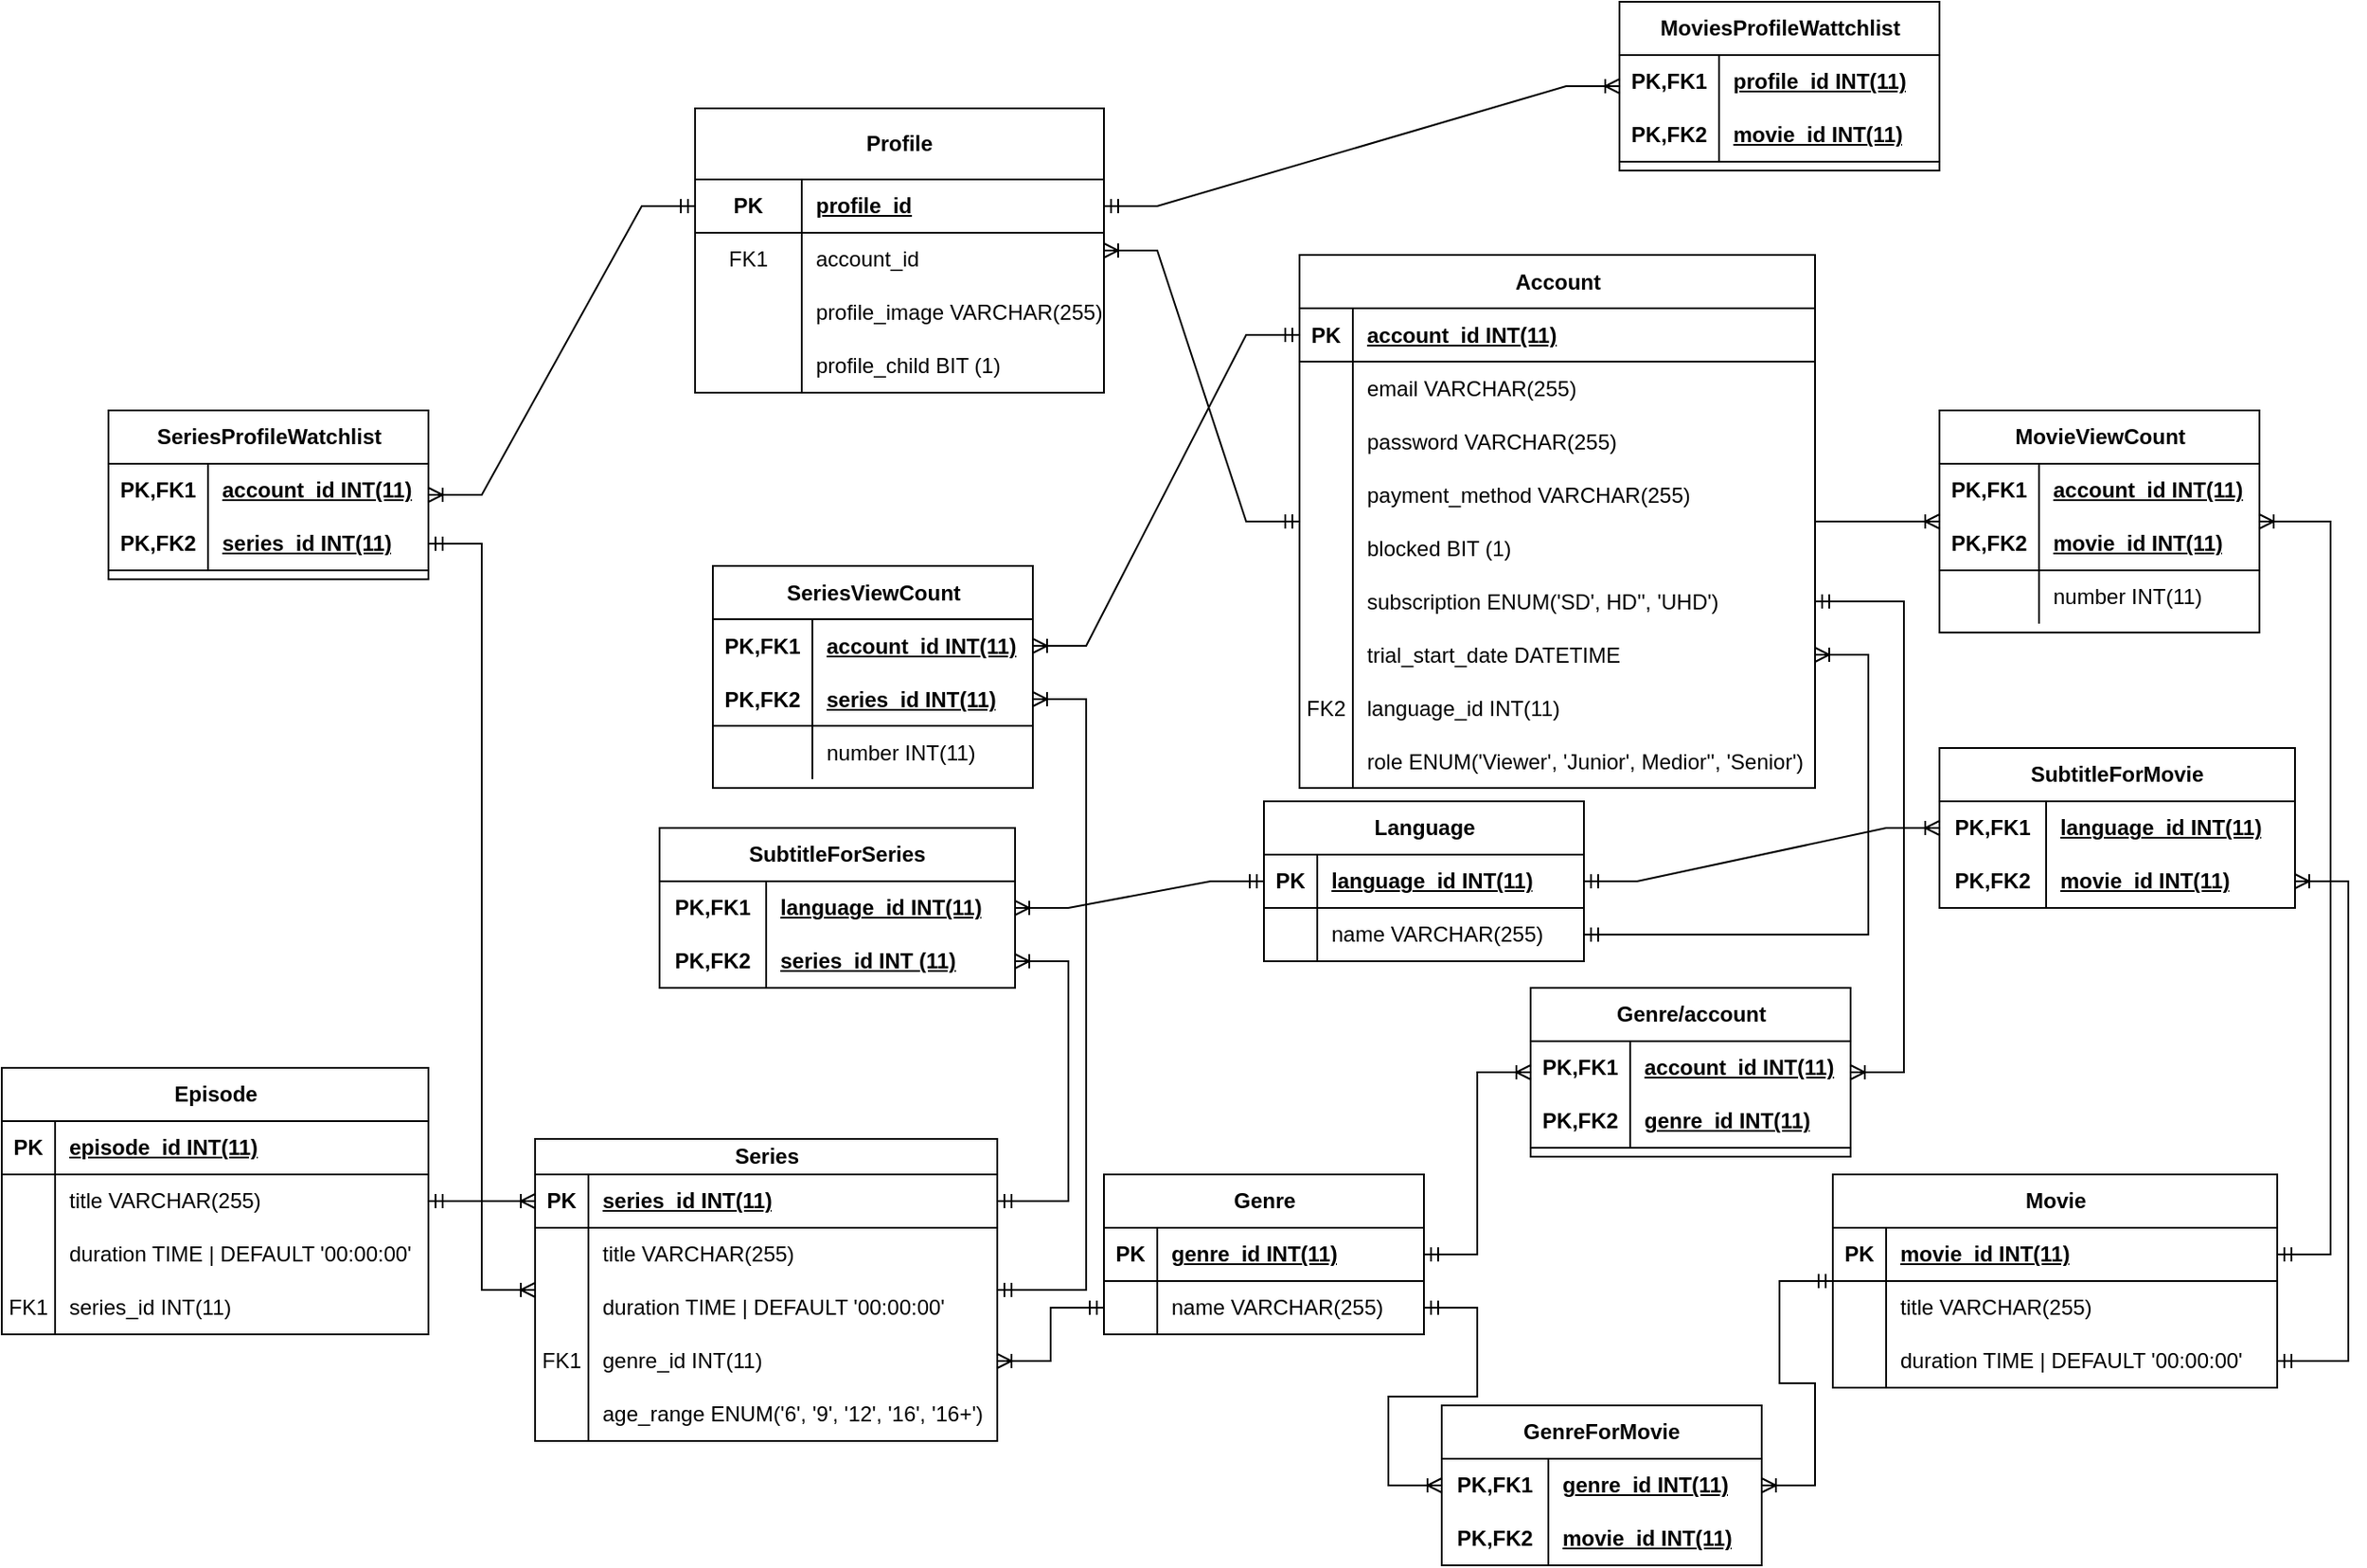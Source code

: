 <mxfile scale="1" border="0" version="24.8.9">
  <diagram name="Страница — 1" id="QfttszPivR05xMVAMJ6k">
    <mxGraphModel dx="1761" dy="525" grid="1" gridSize="10" guides="1" tooltips="1" connect="1" arrows="1" fold="1" page="1" pageScale="1" pageWidth="827" pageHeight="1169" math="0" shadow="0">
      <root>
        <mxCell id="0" />
        <mxCell id="1" parent="0" />
        <mxCell id="GZtOEcgJhMEAu9N8K_ei-14" value="&lt;span style=&quot;text-wrap-mode: wrap;&quot;&gt;Account&lt;/span&gt;" style="shape=table;startSize=30;container=1;collapsible=1;childLayout=tableLayout;fixedRows=1;rowLines=0;fontStyle=1;align=center;resizeLast=1;html=1;" parent="1" vertex="1">
          <mxGeometry x="220" y="372.5" width="290" height="300" as="geometry" />
        </mxCell>
        <mxCell id="GZtOEcgJhMEAu9N8K_ei-15" value="" style="shape=tableRow;horizontal=0;startSize=0;swimlaneHead=0;swimlaneBody=0;fillColor=none;collapsible=0;dropTarget=0;points=[[0,0.5],[1,0.5]];portConstraint=eastwest;top=0;left=0;right=0;bottom=1;" parent="GZtOEcgJhMEAu9N8K_ei-14" vertex="1">
          <mxGeometry y="30" width="290" height="30" as="geometry" />
        </mxCell>
        <mxCell id="GZtOEcgJhMEAu9N8K_ei-16" value="PK" style="shape=partialRectangle;connectable=0;fillColor=none;top=0;left=0;bottom=0;right=0;fontStyle=1;overflow=hidden;whiteSpace=wrap;html=1;" parent="GZtOEcgJhMEAu9N8K_ei-15" vertex="1">
          <mxGeometry width="30" height="30" as="geometry">
            <mxRectangle width="30" height="30" as="alternateBounds" />
          </mxGeometry>
        </mxCell>
        <mxCell id="GZtOEcgJhMEAu9N8K_ei-17" value="account_id INT(11)" style="shape=partialRectangle;connectable=0;fillColor=none;top=0;left=0;bottom=0;right=0;align=left;spacingLeft=6;fontStyle=5;overflow=hidden;whiteSpace=wrap;html=1;" parent="GZtOEcgJhMEAu9N8K_ei-15" vertex="1">
          <mxGeometry x="30" width="260" height="30" as="geometry">
            <mxRectangle width="260" height="30" as="alternateBounds" />
          </mxGeometry>
        </mxCell>
        <mxCell id="GZtOEcgJhMEAu9N8K_ei-18" value="" style="shape=tableRow;horizontal=0;startSize=0;swimlaneHead=0;swimlaneBody=0;fillColor=none;collapsible=0;dropTarget=0;points=[[0,0.5],[1,0.5]];portConstraint=eastwest;top=0;left=0;right=0;bottom=0;" parent="GZtOEcgJhMEAu9N8K_ei-14" vertex="1">
          <mxGeometry y="60" width="290" height="30" as="geometry" />
        </mxCell>
        <mxCell id="GZtOEcgJhMEAu9N8K_ei-19" value="" style="shape=partialRectangle;connectable=0;fillColor=none;top=0;left=0;bottom=0;right=0;editable=1;overflow=hidden;whiteSpace=wrap;html=1;" parent="GZtOEcgJhMEAu9N8K_ei-18" vertex="1">
          <mxGeometry width="30" height="30" as="geometry">
            <mxRectangle width="30" height="30" as="alternateBounds" />
          </mxGeometry>
        </mxCell>
        <mxCell id="GZtOEcgJhMEAu9N8K_ei-20" value="email VARCHAR(255&lt;span style=&quot;background-color: initial;&quot;&gt;)&lt;/span&gt;" style="shape=partialRectangle;connectable=0;fillColor=none;top=0;left=0;bottom=0;right=0;align=left;spacingLeft=6;overflow=hidden;whiteSpace=wrap;html=1;" parent="GZtOEcgJhMEAu9N8K_ei-18" vertex="1">
          <mxGeometry x="30" width="260" height="30" as="geometry">
            <mxRectangle width="260" height="30" as="alternateBounds" />
          </mxGeometry>
        </mxCell>
        <mxCell id="GZtOEcgJhMEAu9N8K_ei-46" value="" style="shape=tableRow;horizontal=0;startSize=0;swimlaneHead=0;swimlaneBody=0;fillColor=none;collapsible=0;dropTarget=0;points=[[0,0.5],[1,0.5]];portConstraint=eastwest;top=0;left=0;right=0;bottom=0;" parent="GZtOEcgJhMEAu9N8K_ei-14" vertex="1">
          <mxGeometry y="90" width="290" height="30" as="geometry" />
        </mxCell>
        <mxCell id="GZtOEcgJhMEAu9N8K_ei-47" value="" style="shape=partialRectangle;connectable=0;fillColor=none;top=0;left=0;bottom=0;right=0;editable=1;overflow=hidden;whiteSpace=wrap;html=1;" parent="GZtOEcgJhMEAu9N8K_ei-46" vertex="1">
          <mxGeometry width="30" height="30" as="geometry">
            <mxRectangle width="30" height="30" as="alternateBounds" />
          </mxGeometry>
        </mxCell>
        <mxCell id="GZtOEcgJhMEAu9N8K_ei-48" value="password&amp;nbsp;&lt;span style=&quot;background-color: initial;&quot;&gt;VARCHAR(255&lt;/span&gt;&lt;span style=&quot;background-color: initial;&quot;&gt;)&lt;/span&gt;" style="shape=partialRectangle;connectable=0;fillColor=none;top=0;left=0;bottom=0;right=0;align=left;spacingLeft=6;overflow=hidden;whiteSpace=wrap;html=1;" parent="GZtOEcgJhMEAu9N8K_ei-46" vertex="1">
          <mxGeometry x="30" width="260" height="30" as="geometry">
            <mxRectangle width="260" height="30" as="alternateBounds" />
          </mxGeometry>
        </mxCell>
        <mxCell id="GZtOEcgJhMEAu9N8K_ei-24" value="" style="shape=tableRow;horizontal=0;startSize=0;swimlaneHead=0;swimlaneBody=0;fillColor=none;collapsible=0;dropTarget=0;points=[[0,0.5],[1,0.5]];portConstraint=eastwest;top=0;left=0;right=0;bottom=0;" parent="GZtOEcgJhMEAu9N8K_ei-14" vertex="1">
          <mxGeometry y="120" width="290" height="30" as="geometry" />
        </mxCell>
        <mxCell id="GZtOEcgJhMEAu9N8K_ei-25" value="" style="shape=partialRectangle;connectable=0;fillColor=none;top=0;left=0;bottom=0;right=0;editable=1;overflow=hidden;whiteSpace=wrap;html=1;" parent="GZtOEcgJhMEAu9N8K_ei-24" vertex="1">
          <mxGeometry width="30" height="30" as="geometry">
            <mxRectangle width="30" height="30" as="alternateBounds" />
          </mxGeometry>
        </mxCell>
        <mxCell id="GZtOEcgJhMEAu9N8K_ei-26" value="payment_method VARCHAR(255&lt;span style=&quot;background-color: initial;&quot;&gt;)&lt;/span&gt;" style="shape=partialRectangle;connectable=0;fillColor=none;top=0;left=0;bottom=0;right=0;align=left;spacingLeft=6;overflow=hidden;whiteSpace=wrap;html=1;" parent="GZtOEcgJhMEAu9N8K_ei-24" vertex="1">
          <mxGeometry x="30" width="260" height="30" as="geometry">
            <mxRectangle width="260" height="30" as="alternateBounds" />
          </mxGeometry>
        </mxCell>
        <mxCell id="GZtOEcgJhMEAu9N8K_ei-63" value="" style="shape=tableRow;horizontal=0;startSize=0;swimlaneHead=0;swimlaneBody=0;fillColor=none;collapsible=0;dropTarget=0;points=[[0,0.5],[1,0.5]];portConstraint=eastwest;top=0;left=0;right=0;bottom=0;" parent="GZtOEcgJhMEAu9N8K_ei-14" vertex="1">
          <mxGeometry y="150" width="290" height="30" as="geometry" />
        </mxCell>
        <mxCell id="GZtOEcgJhMEAu9N8K_ei-64" value="" style="shape=partialRectangle;connectable=0;fillColor=none;top=0;left=0;bottom=0;right=0;editable=1;overflow=hidden;whiteSpace=wrap;html=1;" parent="GZtOEcgJhMEAu9N8K_ei-63" vertex="1">
          <mxGeometry width="30" height="30" as="geometry">
            <mxRectangle width="30" height="30" as="alternateBounds" />
          </mxGeometry>
        </mxCell>
        <mxCell id="GZtOEcgJhMEAu9N8K_ei-65" value="blocked BIT (1)" style="shape=partialRectangle;connectable=0;fillColor=none;top=0;left=0;bottom=0;right=0;align=left;spacingLeft=6;overflow=hidden;whiteSpace=wrap;html=1;" parent="GZtOEcgJhMEAu9N8K_ei-63" vertex="1">
          <mxGeometry x="30" width="260" height="30" as="geometry">
            <mxRectangle width="260" height="30" as="alternateBounds" />
          </mxGeometry>
        </mxCell>
        <mxCell id="XdL7hsEJWzmp8j8xBz7F-273" value="" style="shape=tableRow;horizontal=0;startSize=0;swimlaneHead=0;swimlaneBody=0;fillColor=none;collapsible=0;dropTarget=0;points=[[0,0.5],[1,0.5]];portConstraint=eastwest;top=0;left=0;right=0;bottom=0;" parent="GZtOEcgJhMEAu9N8K_ei-14" vertex="1">
          <mxGeometry y="180" width="290" height="30" as="geometry" />
        </mxCell>
        <mxCell id="XdL7hsEJWzmp8j8xBz7F-274" value="" style="shape=partialRectangle;connectable=0;fillColor=none;top=0;left=0;bottom=0;right=0;editable=1;overflow=hidden;whiteSpace=wrap;html=1;" parent="XdL7hsEJWzmp8j8xBz7F-273" vertex="1">
          <mxGeometry width="30" height="30" as="geometry">
            <mxRectangle width="30" height="30" as="alternateBounds" />
          </mxGeometry>
        </mxCell>
        <mxCell id="XdL7hsEJWzmp8j8xBz7F-275" value="subscription ENUM(&#39;SD&#39;, HD&#39;&#39;, &#39;UHD&#39;)" style="shape=partialRectangle;connectable=0;fillColor=none;top=0;left=0;bottom=0;right=0;align=left;spacingLeft=6;overflow=hidden;whiteSpace=wrap;html=1;" parent="XdL7hsEJWzmp8j8xBz7F-273" vertex="1">
          <mxGeometry x="30" width="260" height="30" as="geometry">
            <mxRectangle width="260" height="30" as="alternateBounds" />
          </mxGeometry>
        </mxCell>
        <mxCell id="EU6la3L2fqB7HWYpTvSu-4" value="" style="shape=tableRow;horizontal=0;startSize=0;swimlaneHead=0;swimlaneBody=0;fillColor=none;collapsible=0;dropTarget=0;points=[[0,0.5],[1,0.5]];portConstraint=eastwest;top=0;left=0;right=0;bottom=0;" parent="GZtOEcgJhMEAu9N8K_ei-14" vertex="1">
          <mxGeometry y="210" width="290" height="30" as="geometry" />
        </mxCell>
        <mxCell id="EU6la3L2fqB7HWYpTvSu-5" value="" style="shape=partialRectangle;connectable=0;fillColor=none;top=0;left=0;bottom=0;right=0;editable=1;overflow=hidden;whiteSpace=wrap;html=1;" parent="EU6la3L2fqB7HWYpTvSu-4" vertex="1">
          <mxGeometry width="30" height="30" as="geometry">
            <mxRectangle width="30" height="30" as="alternateBounds" />
          </mxGeometry>
        </mxCell>
        <mxCell id="EU6la3L2fqB7HWYpTvSu-6" value="trial_start_date DATETIME" style="shape=partialRectangle;connectable=0;fillColor=none;top=0;left=0;bottom=0;right=0;align=left;spacingLeft=6;overflow=hidden;whiteSpace=wrap;html=1;" parent="EU6la3L2fqB7HWYpTvSu-4" vertex="1">
          <mxGeometry x="30" width="260" height="30" as="geometry">
            <mxRectangle width="260" height="30" as="alternateBounds" />
          </mxGeometry>
        </mxCell>
        <mxCell id="XxUTKqTBw_vDR70XKBTU-1" value="" style="shape=tableRow;horizontal=0;startSize=0;swimlaneHead=0;swimlaneBody=0;fillColor=none;collapsible=0;dropTarget=0;points=[[0,0.5],[1,0.5]];portConstraint=eastwest;top=0;left=0;right=0;bottom=0;" parent="GZtOEcgJhMEAu9N8K_ei-14" vertex="1">
          <mxGeometry y="240" width="290" height="30" as="geometry" />
        </mxCell>
        <mxCell id="XxUTKqTBw_vDR70XKBTU-2" value="FK2" style="shape=partialRectangle;connectable=0;fillColor=none;top=0;left=0;bottom=0;right=0;editable=1;overflow=hidden;whiteSpace=wrap;html=1;" parent="XxUTKqTBw_vDR70XKBTU-1" vertex="1">
          <mxGeometry width="30" height="30" as="geometry">
            <mxRectangle width="30" height="30" as="alternateBounds" />
          </mxGeometry>
        </mxCell>
        <mxCell id="XxUTKqTBw_vDR70XKBTU-3" value="&lt;span style=&quot;&quot;&gt;language_id INT(11)&lt;/span&gt;" style="shape=partialRectangle;connectable=0;fillColor=none;top=0;left=0;bottom=0;right=0;align=left;spacingLeft=6;overflow=hidden;whiteSpace=wrap;html=1;fontStyle=0" parent="XxUTKqTBw_vDR70XKBTU-1" vertex="1">
          <mxGeometry x="30" width="260" height="30" as="geometry">
            <mxRectangle width="260" height="30" as="alternateBounds" />
          </mxGeometry>
        </mxCell>
        <mxCell id="YiE-9e4Dk8rgPIYkGhOm-1" value="" style="shape=tableRow;horizontal=0;startSize=0;swimlaneHead=0;swimlaneBody=0;fillColor=none;collapsible=0;dropTarget=0;points=[[0,0.5],[1,0.5]];portConstraint=eastwest;top=0;left=0;right=0;bottom=0;" parent="GZtOEcgJhMEAu9N8K_ei-14" vertex="1">
          <mxGeometry y="270" width="290" height="30" as="geometry" />
        </mxCell>
        <mxCell id="YiE-9e4Dk8rgPIYkGhOm-2" value="" style="shape=partialRectangle;connectable=0;fillColor=none;top=0;left=0;bottom=0;right=0;editable=1;overflow=hidden;whiteSpace=wrap;html=1;" parent="YiE-9e4Dk8rgPIYkGhOm-1" vertex="1">
          <mxGeometry width="30" height="30" as="geometry">
            <mxRectangle width="30" height="30" as="alternateBounds" />
          </mxGeometry>
        </mxCell>
        <mxCell id="YiE-9e4Dk8rgPIYkGhOm-3" value="role ENUM(&#39;Viewer&#39;, &#39;Junior&#39;, Medior&#39;&#39;, &#39;Senior&#39;)" style="shape=partialRectangle;connectable=0;fillColor=none;top=0;left=0;bottom=0;right=0;align=left;spacingLeft=6;overflow=hidden;whiteSpace=wrap;html=1;" parent="YiE-9e4Dk8rgPIYkGhOm-1" vertex="1">
          <mxGeometry x="30" width="260" height="30" as="geometry">
            <mxRectangle width="260" height="30" as="alternateBounds" />
          </mxGeometry>
        </mxCell>
        <mxCell id="GZtOEcgJhMEAu9N8K_ei-27" value="Profile" style="shape=table;startSize=40;container=1;collapsible=1;childLayout=tableLayout;fixedRows=1;rowLines=0;fontStyle=1;align=center;resizeLast=1;html=1;whiteSpace=wrap;" parent="1" vertex="1">
          <mxGeometry x="-120" y="290" width="230" height="160" as="geometry" />
        </mxCell>
        <mxCell id="GZtOEcgJhMEAu9N8K_ei-28" value="" style="shape=tableRow;horizontal=0;startSize=0;swimlaneHead=0;swimlaneBody=0;fillColor=none;collapsible=0;dropTarget=0;points=[[0,0.5],[1,0.5]];portConstraint=eastwest;top=0;left=0;right=0;bottom=1;html=1;" parent="GZtOEcgJhMEAu9N8K_ei-27" vertex="1">
          <mxGeometry y="40" width="230" height="30" as="geometry" />
        </mxCell>
        <mxCell id="GZtOEcgJhMEAu9N8K_ei-29" value="PK" style="shape=partialRectangle;connectable=0;fillColor=none;top=0;left=0;bottom=0;right=0;fontStyle=1;overflow=hidden;html=1;whiteSpace=wrap;" parent="GZtOEcgJhMEAu9N8K_ei-28" vertex="1">
          <mxGeometry width="60" height="30" as="geometry">
            <mxRectangle width="60" height="30" as="alternateBounds" />
          </mxGeometry>
        </mxCell>
        <mxCell id="GZtOEcgJhMEAu9N8K_ei-30" value="profile_id" style="shape=partialRectangle;connectable=0;fillColor=none;top=0;left=0;bottom=0;right=0;align=left;spacingLeft=6;fontStyle=5;overflow=hidden;html=1;whiteSpace=wrap;" parent="GZtOEcgJhMEAu9N8K_ei-28" vertex="1">
          <mxGeometry x="60" width="170" height="30" as="geometry">
            <mxRectangle width="170" height="30" as="alternateBounds" />
          </mxGeometry>
        </mxCell>
        <mxCell id="GZtOEcgJhMEAu9N8K_ei-31" value="" style="shape=tableRow;horizontal=0;startSize=0;swimlaneHead=0;swimlaneBody=0;fillColor=none;collapsible=0;dropTarget=0;points=[[0,0.5],[1,0.5]];portConstraint=eastwest;top=0;left=0;right=0;bottom=0;html=1;" parent="GZtOEcgJhMEAu9N8K_ei-27" vertex="1">
          <mxGeometry y="70" width="230" height="30" as="geometry" />
        </mxCell>
        <mxCell id="GZtOEcgJhMEAu9N8K_ei-32" value="FK1" style="shape=partialRectangle;connectable=0;fillColor=none;top=0;left=0;bottom=0;right=0;fontStyle=0;overflow=hidden;html=1;whiteSpace=wrap;" parent="GZtOEcgJhMEAu9N8K_ei-31" vertex="1">
          <mxGeometry width="60" height="30" as="geometry">
            <mxRectangle width="60" height="30" as="alternateBounds" />
          </mxGeometry>
        </mxCell>
        <mxCell id="GZtOEcgJhMEAu9N8K_ei-33" value="account_id" style="shape=partialRectangle;connectable=0;fillColor=none;top=0;left=0;bottom=0;right=0;align=left;spacingLeft=6;fontStyle=0;overflow=hidden;html=1;whiteSpace=wrap;" parent="GZtOEcgJhMEAu9N8K_ei-31" vertex="1">
          <mxGeometry x="60" width="170" height="30" as="geometry">
            <mxRectangle width="170" height="30" as="alternateBounds" />
          </mxGeometry>
        </mxCell>
        <mxCell id="GZtOEcgJhMEAu9N8K_ei-34" value="" style="shape=tableRow;horizontal=0;startSize=0;swimlaneHead=0;swimlaneBody=0;fillColor=none;collapsible=0;dropTarget=0;points=[[0,0.5],[1,0.5]];portConstraint=eastwest;top=0;left=0;right=0;bottom=0;html=1;" parent="GZtOEcgJhMEAu9N8K_ei-27" vertex="1">
          <mxGeometry y="100" width="230" height="30" as="geometry" />
        </mxCell>
        <mxCell id="GZtOEcgJhMEAu9N8K_ei-35" value="" style="shape=partialRectangle;connectable=0;fillColor=none;top=0;left=0;bottom=0;right=0;editable=1;overflow=hidden;html=1;whiteSpace=wrap;" parent="GZtOEcgJhMEAu9N8K_ei-34" vertex="1">
          <mxGeometry width="60" height="30" as="geometry">
            <mxRectangle width="60" height="30" as="alternateBounds" />
          </mxGeometry>
        </mxCell>
        <mxCell id="GZtOEcgJhMEAu9N8K_ei-36" value="profile_image VARCHAR(255&lt;span style=&quot;background-color: initial;&quot;&gt;)&lt;/span&gt;" style="shape=partialRectangle;connectable=0;fillColor=none;top=0;left=0;bottom=0;right=0;align=left;spacingLeft=6;overflow=hidden;html=1;whiteSpace=wrap;" parent="GZtOEcgJhMEAu9N8K_ei-34" vertex="1">
          <mxGeometry x="60" width="170" height="30" as="geometry">
            <mxRectangle width="170" height="30" as="alternateBounds" />
          </mxGeometry>
        </mxCell>
        <mxCell id="GZtOEcgJhMEAu9N8K_ei-37" value="" style="shape=tableRow;horizontal=0;startSize=0;swimlaneHead=0;swimlaneBody=0;fillColor=none;collapsible=0;dropTarget=0;points=[[0,0.5],[1,0.5]];portConstraint=eastwest;top=0;left=0;right=0;bottom=0;html=1;" parent="GZtOEcgJhMEAu9N8K_ei-27" vertex="1">
          <mxGeometry y="130" width="230" height="30" as="geometry" />
        </mxCell>
        <mxCell id="GZtOEcgJhMEAu9N8K_ei-38" value="" style="shape=partialRectangle;connectable=0;fillColor=none;top=0;left=0;bottom=0;right=0;editable=1;overflow=hidden;html=1;whiteSpace=wrap;" parent="GZtOEcgJhMEAu9N8K_ei-37" vertex="1">
          <mxGeometry width="60" height="30" as="geometry">
            <mxRectangle width="60" height="30" as="alternateBounds" />
          </mxGeometry>
        </mxCell>
        <mxCell id="GZtOEcgJhMEAu9N8K_ei-39" value="profile_child BIT (1)" style="shape=partialRectangle;connectable=0;fillColor=none;top=0;left=0;bottom=0;right=0;align=left;spacingLeft=6;overflow=hidden;html=1;whiteSpace=wrap;" parent="GZtOEcgJhMEAu9N8K_ei-37" vertex="1">
          <mxGeometry x="60" width="170" height="30" as="geometry">
            <mxRectangle width="170" height="30" as="alternateBounds" />
          </mxGeometry>
        </mxCell>
        <mxCell id="GZtOEcgJhMEAu9N8K_ei-79" value="Episode" style="shape=table;startSize=30;container=1;collapsible=1;childLayout=tableLayout;fixedRows=1;rowLines=0;fontStyle=1;align=center;resizeLast=1;html=1;" parent="1" vertex="1">
          <mxGeometry x="-510" y="830" width="240" height="150" as="geometry" />
        </mxCell>
        <mxCell id="GZtOEcgJhMEAu9N8K_ei-80" value="" style="shape=tableRow;horizontal=0;startSize=0;swimlaneHead=0;swimlaneBody=0;fillColor=none;collapsible=0;dropTarget=0;points=[[0,0.5],[1,0.5]];portConstraint=eastwest;top=0;left=0;right=0;bottom=1;" parent="GZtOEcgJhMEAu9N8K_ei-79" vertex="1">
          <mxGeometry y="30" width="240" height="30" as="geometry" />
        </mxCell>
        <mxCell id="GZtOEcgJhMEAu9N8K_ei-81" value="PK" style="shape=partialRectangle;connectable=0;fillColor=none;top=0;left=0;bottom=0;right=0;fontStyle=1;overflow=hidden;whiteSpace=wrap;html=1;" parent="GZtOEcgJhMEAu9N8K_ei-80" vertex="1">
          <mxGeometry width="30" height="30" as="geometry">
            <mxRectangle width="30" height="30" as="alternateBounds" />
          </mxGeometry>
        </mxCell>
        <mxCell id="GZtOEcgJhMEAu9N8K_ei-82" value="episode_id INT(11)" style="shape=partialRectangle;connectable=0;fillColor=none;top=0;left=0;bottom=0;right=0;align=left;spacingLeft=6;fontStyle=5;overflow=hidden;whiteSpace=wrap;html=1;" parent="GZtOEcgJhMEAu9N8K_ei-80" vertex="1">
          <mxGeometry x="30" width="210" height="30" as="geometry">
            <mxRectangle width="210" height="30" as="alternateBounds" />
          </mxGeometry>
        </mxCell>
        <mxCell id="GZtOEcgJhMEAu9N8K_ei-83" value="" style="shape=tableRow;horizontal=0;startSize=0;swimlaneHead=0;swimlaneBody=0;fillColor=none;collapsible=0;dropTarget=0;points=[[0,0.5],[1,0.5]];portConstraint=eastwest;top=0;left=0;right=0;bottom=0;" parent="GZtOEcgJhMEAu9N8K_ei-79" vertex="1">
          <mxGeometry y="60" width="240" height="30" as="geometry" />
        </mxCell>
        <mxCell id="GZtOEcgJhMEAu9N8K_ei-84" value="" style="shape=partialRectangle;connectable=0;fillColor=none;top=0;left=0;bottom=0;right=0;editable=1;overflow=hidden;whiteSpace=wrap;html=1;" parent="GZtOEcgJhMEAu9N8K_ei-83" vertex="1">
          <mxGeometry width="30" height="30" as="geometry">
            <mxRectangle width="30" height="30" as="alternateBounds" />
          </mxGeometry>
        </mxCell>
        <mxCell id="GZtOEcgJhMEAu9N8K_ei-85" value="title VARCHAR(255)" style="shape=partialRectangle;connectable=0;fillColor=none;top=0;left=0;bottom=0;right=0;align=left;spacingLeft=6;overflow=hidden;whiteSpace=wrap;html=1;" parent="GZtOEcgJhMEAu9N8K_ei-83" vertex="1">
          <mxGeometry x="30" width="210" height="30" as="geometry">
            <mxRectangle width="210" height="30" as="alternateBounds" />
          </mxGeometry>
        </mxCell>
        <mxCell id="GZtOEcgJhMEAu9N8K_ei-86" value="" style="shape=tableRow;horizontal=0;startSize=0;swimlaneHead=0;swimlaneBody=0;fillColor=none;collapsible=0;dropTarget=0;points=[[0,0.5],[1,0.5]];portConstraint=eastwest;top=0;left=0;right=0;bottom=0;" parent="GZtOEcgJhMEAu9N8K_ei-79" vertex="1">
          <mxGeometry y="90" width="240" height="30" as="geometry" />
        </mxCell>
        <mxCell id="GZtOEcgJhMEAu9N8K_ei-87" value="" style="shape=partialRectangle;connectable=0;fillColor=none;top=0;left=0;bottom=0;right=0;editable=1;overflow=hidden;whiteSpace=wrap;html=1;" parent="GZtOEcgJhMEAu9N8K_ei-86" vertex="1">
          <mxGeometry width="30" height="30" as="geometry">
            <mxRectangle width="30" height="30" as="alternateBounds" />
          </mxGeometry>
        </mxCell>
        <mxCell id="GZtOEcgJhMEAu9N8K_ei-88" value="duration TIME | DEFAULT &#39;00:00:00&#39;" style="shape=partialRectangle;connectable=0;fillColor=none;top=0;left=0;bottom=0;right=0;align=left;spacingLeft=6;overflow=hidden;whiteSpace=wrap;html=1;" parent="GZtOEcgJhMEAu9N8K_ei-86" vertex="1">
          <mxGeometry x="30" width="210" height="30" as="geometry">
            <mxRectangle width="210" height="30" as="alternateBounds" />
          </mxGeometry>
        </mxCell>
        <mxCell id="GZtOEcgJhMEAu9N8K_ei-89" value="" style="shape=tableRow;horizontal=0;startSize=0;swimlaneHead=0;swimlaneBody=0;fillColor=none;collapsible=0;dropTarget=0;points=[[0,0.5],[1,0.5]];portConstraint=eastwest;top=0;left=0;right=0;bottom=0;" parent="GZtOEcgJhMEAu9N8K_ei-79" vertex="1">
          <mxGeometry y="120" width="240" height="30" as="geometry" />
        </mxCell>
        <mxCell id="GZtOEcgJhMEAu9N8K_ei-90" value="FK1" style="shape=partialRectangle;connectable=0;fillColor=none;top=0;left=0;bottom=0;right=0;editable=1;overflow=hidden;whiteSpace=wrap;html=1;" parent="GZtOEcgJhMEAu9N8K_ei-89" vertex="1">
          <mxGeometry width="30" height="30" as="geometry">
            <mxRectangle width="30" height="30" as="alternateBounds" />
          </mxGeometry>
        </mxCell>
        <mxCell id="GZtOEcgJhMEAu9N8K_ei-91" value="series_id INT(11)" style="shape=partialRectangle;connectable=0;fillColor=none;top=0;left=0;bottom=0;right=0;align=left;spacingLeft=6;overflow=hidden;whiteSpace=wrap;html=1;" parent="GZtOEcgJhMEAu9N8K_ei-89" vertex="1">
          <mxGeometry x="30" width="210" height="30" as="geometry">
            <mxRectangle width="210" height="30" as="alternateBounds" />
          </mxGeometry>
        </mxCell>
        <mxCell id="GZtOEcgJhMEAu9N8K_ei-66" value="Movie" style="shape=table;startSize=30;container=1;collapsible=1;childLayout=tableLayout;fixedRows=1;rowLines=0;fontStyle=1;align=center;resizeLast=1;html=1;" parent="1" vertex="1">
          <mxGeometry x="520" y="890" width="250" height="120" as="geometry" />
        </mxCell>
        <mxCell id="GZtOEcgJhMEAu9N8K_ei-67" value="" style="shape=tableRow;horizontal=0;startSize=0;swimlaneHead=0;swimlaneBody=0;fillColor=none;collapsible=0;dropTarget=0;points=[[0,0.5],[1,0.5]];portConstraint=eastwest;top=0;left=0;right=0;bottom=1;" parent="GZtOEcgJhMEAu9N8K_ei-66" vertex="1">
          <mxGeometry y="30" width="250" height="30" as="geometry" />
        </mxCell>
        <mxCell id="GZtOEcgJhMEAu9N8K_ei-68" value="PK" style="shape=partialRectangle;connectable=0;fillColor=none;top=0;left=0;bottom=0;right=0;fontStyle=1;overflow=hidden;whiteSpace=wrap;html=1;" parent="GZtOEcgJhMEAu9N8K_ei-67" vertex="1">
          <mxGeometry width="30" height="30" as="geometry">
            <mxRectangle width="30" height="30" as="alternateBounds" />
          </mxGeometry>
        </mxCell>
        <mxCell id="GZtOEcgJhMEAu9N8K_ei-69" value="movie_id INT(11)" style="shape=partialRectangle;connectable=0;fillColor=none;top=0;left=0;bottom=0;right=0;align=left;spacingLeft=6;fontStyle=5;overflow=hidden;whiteSpace=wrap;html=1;" parent="GZtOEcgJhMEAu9N8K_ei-67" vertex="1">
          <mxGeometry x="30" width="220" height="30" as="geometry">
            <mxRectangle width="220" height="30" as="alternateBounds" />
          </mxGeometry>
        </mxCell>
        <mxCell id="GZtOEcgJhMEAu9N8K_ei-70" value="" style="shape=tableRow;horizontal=0;startSize=0;swimlaneHead=0;swimlaneBody=0;fillColor=none;collapsible=0;dropTarget=0;points=[[0,0.5],[1,0.5]];portConstraint=eastwest;top=0;left=0;right=0;bottom=0;" parent="GZtOEcgJhMEAu9N8K_ei-66" vertex="1">
          <mxGeometry y="60" width="250" height="30" as="geometry" />
        </mxCell>
        <mxCell id="GZtOEcgJhMEAu9N8K_ei-71" value="" style="shape=partialRectangle;connectable=0;fillColor=none;top=0;left=0;bottom=0;right=0;editable=1;overflow=hidden;whiteSpace=wrap;html=1;" parent="GZtOEcgJhMEAu9N8K_ei-70" vertex="1">
          <mxGeometry width="30" height="30" as="geometry">
            <mxRectangle width="30" height="30" as="alternateBounds" />
          </mxGeometry>
        </mxCell>
        <mxCell id="GZtOEcgJhMEAu9N8K_ei-72" value="title VARCHAR(255)" style="shape=partialRectangle;connectable=0;fillColor=none;top=0;left=0;bottom=0;right=0;align=left;spacingLeft=6;overflow=hidden;whiteSpace=wrap;html=1;" parent="GZtOEcgJhMEAu9N8K_ei-70" vertex="1">
          <mxGeometry x="30" width="220" height="30" as="geometry">
            <mxRectangle width="220" height="30" as="alternateBounds" />
          </mxGeometry>
        </mxCell>
        <mxCell id="GZtOEcgJhMEAu9N8K_ei-73" value="" style="shape=tableRow;horizontal=0;startSize=0;swimlaneHead=0;swimlaneBody=0;fillColor=none;collapsible=0;dropTarget=0;points=[[0,0.5],[1,0.5]];portConstraint=eastwest;top=0;left=0;right=0;bottom=0;" parent="GZtOEcgJhMEAu9N8K_ei-66" vertex="1">
          <mxGeometry y="90" width="250" height="30" as="geometry" />
        </mxCell>
        <mxCell id="GZtOEcgJhMEAu9N8K_ei-74" value="" style="shape=partialRectangle;connectable=0;fillColor=none;top=0;left=0;bottom=0;right=0;editable=1;overflow=hidden;whiteSpace=wrap;html=1;" parent="GZtOEcgJhMEAu9N8K_ei-73" vertex="1">
          <mxGeometry width="30" height="30" as="geometry">
            <mxRectangle width="30" height="30" as="alternateBounds" />
          </mxGeometry>
        </mxCell>
        <mxCell id="GZtOEcgJhMEAu9N8K_ei-75" value="duration TIME | DEFAULT &#39;00:00:00&#39;" style="shape=partialRectangle;connectable=0;fillColor=none;top=0;left=0;bottom=0;right=0;align=left;spacingLeft=6;overflow=hidden;whiteSpace=wrap;html=1;" parent="GZtOEcgJhMEAu9N8K_ei-73" vertex="1">
          <mxGeometry x="30" width="220" height="30" as="geometry">
            <mxRectangle width="220" height="30" as="alternateBounds" />
          </mxGeometry>
        </mxCell>
        <mxCell id="GZtOEcgJhMEAu9N8K_ei-100" value="" style="shape=tableRow;horizontal=0;startSize=0;swimlaneHead=0;swimlaneBody=0;fillColor=none;collapsible=0;dropTarget=0;points=[[0,0.5],[1,0.5]];portConstraint=eastwest;top=0;left=0;right=0;bottom=0;" parent="1" vertex="1">
          <mxGeometry x="10" y="870" width="180" height="30" as="geometry" />
        </mxCell>
        <mxCell id="GZtOEcgJhMEAu9N8K_ei-101" value="" style="shape=partialRectangle;connectable=0;fillColor=none;top=0;left=0;bottom=0;right=0;editable=1;overflow=hidden;whiteSpace=wrap;html=1;" parent="GZtOEcgJhMEAu9N8K_ei-100" vertex="1">
          <mxGeometry x="-210" y="85" width="30" height="30" as="geometry">
            <mxRectangle width="30" height="30" as="alternateBounds" />
          </mxGeometry>
        </mxCell>
        <mxCell id="XdL7hsEJWzmp8j8xBz7F-4" value="" style="edgeStyle=entityRelationEdgeStyle;fontSize=12;html=1;endArrow=ERoneToMany;startArrow=ERmandOne;rounded=0;" parent="1" source="GZtOEcgJhMEAu9N8K_ei-14" target="GZtOEcgJhMEAu9N8K_ei-27" edge="1">
          <mxGeometry width="100" height="100" relative="1" as="geometry">
            <mxPoint x="470" y="960" as="sourcePoint" />
            <mxPoint x="490" y="680" as="targetPoint" />
          </mxGeometry>
        </mxCell>
        <mxCell id="XdL7hsEJWzmp8j8xBz7F-22" value="" style="edgeStyle=entityRelationEdgeStyle;fontSize=12;html=1;endArrow=ERoneToMany;startArrow=ERmandOne;rounded=0;" parent="1" source="fjR6-STgmZudcx6aowrz-14" target="3xG4VRkXuifI6DESEmEP-20" edge="1">
          <mxGeometry width="100" height="100" relative="1" as="geometry">
            <mxPoint x="560" y="920" as="sourcePoint" />
            <mxPoint x="620" y="800" as="targetPoint" />
          </mxGeometry>
        </mxCell>
        <mxCell id="XdL7hsEJWzmp8j8xBz7F-23" value="Genre" style="shape=table;startSize=30;container=1;collapsible=1;childLayout=tableLayout;fixedRows=1;rowLines=0;fontStyle=1;align=center;resizeLast=1;html=1;" parent="1" vertex="1">
          <mxGeometry x="110" y="890" width="180" height="90" as="geometry" />
        </mxCell>
        <mxCell id="XdL7hsEJWzmp8j8xBz7F-24" value="" style="shape=tableRow;horizontal=0;startSize=0;swimlaneHead=0;swimlaneBody=0;fillColor=none;collapsible=0;dropTarget=0;points=[[0,0.5],[1,0.5]];portConstraint=eastwest;top=0;left=0;right=0;bottom=1;fontStyle=1" parent="XdL7hsEJWzmp8j8xBz7F-23" vertex="1">
          <mxGeometry y="30" width="180" height="30" as="geometry" />
        </mxCell>
        <mxCell id="XdL7hsEJWzmp8j8xBz7F-25" value="PK" style="shape=partialRectangle;connectable=0;fillColor=none;top=0;left=0;bottom=0;right=0;fontStyle=1;overflow=hidden;whiteSpace=wrap;html=1;" parent="XdL7hsEJWzmp8j8xBz7F-24" vertex="1">
          <mxGeometry width="30" height="30" as="geometry">
            <mxRectangle width="30" height="30" as="alternateBounds" />
          </mxGeometry>
        </mxCell>
        <mxCell id="XdL7hsEJWzmp8j8xBz7F-26" value="genre_id INT(11)" style="shape=partialRectangle;connectable=0;fillColor=none;top=0;left=0;bottom=0;right=0;align=left;spacingLeft=6;fontStyle=5;overflow=hidden;whiteSpace=wrap;html=1;" parent="XdL7hsEJWzmp8j8xBz7F-24" vertex="1">
          <mxGeometry x="30" width="150" height="30" as="geometry">
            <mxRectangle width="150" height="30" as="alternateBounds" />
          </mxGeometry>
        </mxCell>
        <mxCell id="XdL7hsEJWzmp8j8xBz7F-27" value="" style="shape=tableRow;horizontal=0;startSize=0;swimlaneHead=0;swimlaneBody=0;fillColor=none;collapsible=0;dropTarget=0;points=[[0,0.5],[1,0.5]];portConstraint=eastwest;top=0;left=0;right=0;bottom=0;" parent="XdL7hsEJWzmp8j8xBz7F-23" vertex="1">
          <mxGeometry y="60" width="180" height="30" as="geometry" />
        </mxCell>
        <mxCell id="XdL7hsEJWzmp8j8xBz7F-28" value="" style="shape=partialRectangle;connectable=0;fillColor=none;top=0;left=0;bottom=0;right=0;editable=1;overflow=hidden;whiteSpace=wrap;html=1;" parent="XdL7hsEJWzmp8j8xBz7F-27" vertex="1">
          <mxGeometry width="30" height="30" as="geometry">
            <mxRectangle width="30" height="30" as="alternateBounds" />
          </mxGeometry>
        </mxCell>
        <mxCell id="XdL7hsEJWzmp8j8xBz7F-29" value="name VARCHAR(255)" style="shape=partialRectangle;connectable=0;fillColor=none;top=0;left=0;bottom=0;right=0;align=left;spacingLeft=6;overflow=hidden;whiteSpace=wrap;html=1;" parent="XdL7hsEJWzmp8j8xBz7F-27" vertex="1">
          <mxGeometry x="30" width="150" height="30" as="geometry">
            <mxRectangle width="150" height="30" as="alternateBounds" />
          </mxGeometry>
        </mxCell>
        <mxCell id="XdL7hsEJWzmp8j8xBz7F-49" value="Genre/account" style="shape=table;startSize=30;container=1;collapsible=1;childLayout=tableLayout;fixedRows=1;rowLines=0;fontStyle=1;align=center;resizeLast=1;html=1;" parent="1" vertex="1">
          <mxGeometry x="350" y="785" width="180" height="95" as="geometry" />
        </mxCell>
        <mxCell id="XdL7hsEJWzmp8j8xBz7F-50" value="" style="shape=tableRow;horizontal=0;startSize=0;swimlaneHead=0;swimlaneBody=0;fillColor=none;collapsible=0;dropTarget=0;points=[[0,0.5],[1,0.5]];portConstraint=eastwest;top=0;left=0;right=0;bottom=0;" parent="XdL7hsEJWzmp8j8xBz7F-49" vertex="1">
          <mxGeometry y="30" width="180" height="30" as="geometry" />
        </mxCell>
        <mxCell id="XdL7hsEJWzmp8j8xBz7F-51" value="PK,FK1" style="shape=partialRectangle;connectable=0;fillColor=none;top=0;left=0;bottom=0;right=0;fontStyle=1;overflow=hidden;whiteSpace=wrap;html=1;" parent="XdL7hsEJWzmp8j8xBz7F-50" vertex="1">
          <mxGeometry width="56" height="30" as="geometry">
            <mxRectangle width="56" height="30" as="alternateBounds" />
          </mxGeometry>
        </mxCell>
        <mxCell id="XdL7hsEJWzmp8j8xBz7F-52" value="account_id INT(11)" style="shape=partialRectangle;connectable=0;fillColor=none;top=0;left=0;bottom=0;right=0;align=left;spacingLeft=6;fontStyle=5;overflow=hidden;whiteSpace=wrap;html=1;" parent="XdL7hsEJWzmp8j8xBz7F-50" vertex="1">
          <mxGeometry x="56" width="124" height="30" as="geometry">
            <mxRectangle width="124" height="30" as="alternateBounds" />
          </mxGeometry>
        </mxCell>
        <mxCell id="XdL7hsEJWzmp8j8xBz7F-53" value="" style="shape=tableRow;horizontal=0;startSize=0;swimlaneHead=0;swimlaneBody=0;fillColor=none;collapsible=0;dropTarget=0;points=[[0,0.5],[1,0.5]];portConstraint=eastwest;top=0;left=0;right=0;bottom=1;" parent="XdL7hsEJWzmp8j8xBz7F-49" vertex="1">
          <mxGeometry y="60" width="180" height="30" as="geometry" />
        </mxCell>
        <mxCell id="XdL7hsEJWzmp8j8xBz7F-54" value="PK,FK2" style="shape=partialRectangle;connectable=0;fillColor=none;top=0;left=0;bottom=0;right=0;fontStyle=1;overflow=hidden;whiteSpace=wrap;html=1;" parent="XdL7hsEJWzmp8j8xBz7F-53" vertex="1">
          <mxGeometry width="56" height="30" as="geometry">
            <mxRectangle width="56" height="30" as="alternateBounds" />
          </mxGeometry>
        </mxCell>
        <mxCell id="XdL7hsEJWzmp8j8xBz7F-55" value="genre_id INT(11)" style="shape=partialRectangle;connectable=0;fillColor=none;top=0;left=0;bottom=0;right=0;align=left;spacingLeft=6;fontStyle=5;overflow=hidden;whiteSpace=wrap;html=1;" parent="XdL7hsEJWzmp8j8xBz7F-53" vertex="1">
          <mxGeometry x="56" width="124" height="30" as="geometry">
            <mxRectangle width="124" height="30" as="alternateBounds" />
          </mxGeometry>
        </mxCell>
        <mxCell id="XdL7hsEJWzmp8j8xBz7F-56" value="" style="edgeStyle=entityRelationEdgeStyle;fontSize=12;html=1;endArrow=ERoneToMany;startArrow=ERmandOne;rounded=0;" parent="1" source="XdL7hsEJWzmp8j8xBz7F-23" target="XdL7hsEJWzmp8j8xBz7F-49" edge="1">
          <mxGeometry width="100" height="100" relative="1" as="geometry">
            <mxPoint x="-20" y="730" as="sourcePoint" />
            <mxPoint x="80" y="630" as="targetPoint" />
            <Array as="points">
              <mxPoint x="330" y="910" />
              <mxPoint x="350" y="800" />
            </Array>
          </mxGeometry>
        </mxCell>
        <mxCell id="XdL7hsEJWzmp8j8xBz7F-57" value="" style="edgeStyle=entityRelationEdgeStyle;fontSize=12;html=1;endArrow=ERoneToMany;startArrow=ERmandOne;rounded=0;" parent="1" source="XdL7hsEJWzmp8j8xBz7F-273" target="XdL7hsEJWzmp8j8xBz7F-49" edge="1">
          <mxGeometry width="100" height="100" relative="1" as="geometry">
            <mxPoint x="230" y="695" as="sourcePoint" />
            <mxPoint x="330" y="595" as="targetPoint" />
          </mxGeometry>
        </mxCell>
        <mxCell id="XdL7hsEJWzmp8j8xBz7F-71" value="Series" style="shape=table;startSize=20;container=1;collapsible=1;childLayout=tableLayout;fixedRows=1;rowLines=0;fontStyle=1;align=center;resizeLast=1;html=1;" parent="1" vertex="1">
          <mxGeometry x="-210" y="870" width="260" height="170" as="geometry" />
        </mxCell>
        <mxCell id="XdL7hsEJWzmp8j8xBz7F-72" value="" style="shape=tableRow;horizontal=0;startSize=0;swimlaneHead=0;swimlaneBody=0;fillColor=none;collapsible=0;dropTarget=0;points=[[0,0.5],[1,0.5]];portConstraint=eastwest;top=0;left=0;right=0;bottom=1;" parent="XdL7hsEJWzmp8j8xBz7F-71" vertex="1">
          <mxGeometry y="20" width="260" height="30" as="geometry" />
        </mxCell>
        <mxCell id="XdL7hsEJWzmp8j8xBz7F-73" value="PK" style="shape=partialRectangle;connectable=0;fillColor=none;top=0;left=0;bottom=0;right=0;fontStyle=1;overflow=hidden;whiteSpace=wrap;html=1;" parent="XdL7hsEJWzmp8j8xBz7F-72" vertex="1">
          <mxGeometry width="30" height="30" as="geometry">
            <mxRectangle width="30" height="30" as="alternateBounds" />
          </mxGeometry>
        </mxCell>
        <mxCell id="XdL7hsEJWzmp8j8xBz7F-74" value="series_id INT(11)" style="shape=partialRectangle;connectable=0;fillColor=none;top=0;left=0;bottom=0;right=0;align=left;spacingLeft=6;fontStyle=5;overflow=hidden;whiteSpace=wrap;html=1;" parent="XdL7hsEJWzmp8j8xBz7F-72" vertex="1">
          <mxGeometry x="30" width="230" height="30" as="geometry">
            <mxRectangle width="230" height="30" as="alternateBounds" />
          </mxGeometry>
        </mxCell>
        <mxCell id="XdL7hsEJWzmp8j8xBz7F-75" value="" style="shape=tableRow;horizontal=0;startSize=0;swimlaneHead=0;swimlaneBody=0;fillColor=none;collapsible=0;dropTarget=0;points=[[0,0.5],[1,0.5]];portConstraint=eastwest;top=0;left=0;right=0;bottom=0;" parent="XdL7hsEJWzmp8j8xBz7F-71" vertex="1">
          <mxGeometry y="50" width="260" height="30" as="geometry" />
        </mxCell>
        <mxCell id="XdL7hsEJWzmp8j8xBz7F-76" value="" style="shape=partialRectangle;connectable=0;fillColor=none;top=0;left=0;bottom=0;right=0;editable=1;overflow=hidden;whiteSpace=wrap;html=1;" parent="XdL7hsEJWzmp8j8xBz7F-75" vertex="1">
          <mxGeometry width="30" height="30" as="geometry">
            <mxRectangle width="30" height="30" as="alternateBounds" />
          </mxGeometry>
        </mxCell>
        <mxCell id="XdL7hsEJWzmp8j8xBz7F-77" value="title VARCHAR(255)" style="shape=partialRectangle;connectable=0;fillColor=none;top=0;left=0;bottom=0;right=0;align=left;spacingLeft=6;overflow=hidden;whiteSpace=wrap;html=1;" parent="XdL7hsEJWzmp8j8xBz7F-75" vertex="1">
          <mxGeometry x="30" width="230" height="30" as="geometry">
            <mxRectangle width="230" height="30" as="alternateBounds" />
          </mxGeometry>
        </mxCell>
        <mxCell id="XdL7hsEJWzmp8j8xBz7F-78" value="" style="shape=tableRow;horizontal=0;startSize=0;swimlaneHead=0;swimlaneBody=0;fillColor=none;collapsible=0;dropTarget=0;points=[[0,0.5],[1,0.5]];portConstraint=eastwest;top=0;left=0;right=0;bottom=0;" parent="XdL7hsEJWzmp8j8xBz7F-71" vertex="1">
          <mxGeometry y="80" width="260" height="30" as="geometry" />
        </mxCell>
        <mxCell id="XdL7hsEJWzmp8j8xBz7F-79" value="" style="shape=partialRectangle;connectable=0;fillColor=none;top=0;left=0;bottom=0;right=0;editable=1;overflow=hidden;whiteSpace=wrap;html=1;" parent="XdL7hsEJWzmp8j8xBz7F-78" vertex="1">
          <mxGeometry width="30" height="30" as="geometry">
            <mxRectangle width="30" height="30" as="alternateBounds" />
          </mxGeometry>
        </mxCell>
        <mxCell id="XdL7hsEJWzmp8j8xBz7F-80" value="duration TIME | DEFAULT &#39;00:00:00&#39;" style="shape=partialRectangle;connectable=0;fillColor=none;top=0;left=0;bottom=0;right=0;align=left;spacingLeft=6;overflow=hidden;whiteSpace=wrap;html=1;" parent="XdL7hsEJWzmp8j8xBz7F-78" vertex="1">
          <mxGeometry x="30" width="230" height="30" as="geometry">
            <mxRectangle width="230" height="30" as="alternateBounds" />
          </mxGeometry>
        </mxCell>
        <mxCell id="XdL7hsEJWzmp8j8xBz7F-81" value="" style="shape=tableRow;horizontal=0;startSize=0;swimlaneHead=0;swimlaneBody=0;fillColor=none;collapsible=0;dropTarget=0;points=[[0,0.5],[1,0.5]];portConstraint=eastwest;top=0;left=0;right=0;bottom=0;" parent="XdL7hsEJWzmp8j8xBz7F-71" vertex="1">
          <mxGeometry y="110" width="260" height="30" as="geometry" />
        </mxCell>
        <mxCell id="XdL7hsEJWzmp8j8xBz7F-82" value="FK1" style="shape=partialRectangle;connectable=0;fillColor=none;top=0;left=0;bottom=0;right=0;editable=1;overflow=hidden;whiteSpace=wrap;html=1;" parent="XdL7hsEJWzmp8j8xBz7F-81" vertex="1">
          <mxGeometry width="30" height="30" as="geometry">
            <mxRectangle width="30" height="30" as="alternateBounds" />
          </mxGeometry>
        </mxCell>
        <mxCell id="XdL7hsEJWzmp8j8xBz7F-83" value="genre_id INT(11)" style="shape=partialRectangle;connectable=0;fillColor=none;top=0;left=0;bottom=0;right=0;align=left;spacingLeft=6;overflow=hidden;whiteSpace=wrap;html=1;" parent="XdL7hsEJWzmp8j8xBz7F-81" vertex="1">
          <mxGeometry x="30" width="230" height="30" as="geometry">
            <mxRectangle width="230" height="30" as="alternateBounds" />
          </mxGeometry>
        </mxCell>
        <mxCell id="XdL7hsEJWzmp8j8xBz7F-87" value="" style="shape=tableRow;horizontal=0;startSize=0;swimlaneHead=0;swimlaneBody=0;fillColor=none;collapsible=0;dropTarget=0;points=[[0,0.5],[1,0.5]];portConstraint=eastwest;top=0;left=0;right=0;bottom=0;" parent="XdL7hsEJWzmp8j8xBz7F-71" vertex="1">
          <mxGeometry y="140" width="260" height="30" as="geometry" />
        </mxCell>
        <mxCell id="XdL7hsEJWzmp8j8xBz7F-88" value="" style="shape=partialRectangle;connectable=0;fillColor=none;top=0;left=0;bottom=0;right=0;editable=1;overflow=hidden;whiteSpace=wrap;html=1;" parent="XdL7hsEJWzmp8j8xBz7F-87" vertex="1">
          <mxGeometry width="30" height="30" as="geometry">
            <mxRectangle width="30" height="30" as="alternateBounds" />
          </mxGeometry>
        </mxCell>
        <mxCell id="XdL7hsEJWzmp8j8xBz7F-89" value="age_range ENUM(&#39;6&#39;, &#39;9&#39;, &#39;12&#39;, &#39;16&#39;, &#39;16+&#39;)" style="shape=partialRectangle;connectable=0;fillColor=none;top=0;left=0;bottom=0;right=0;align=left;spacingLeft=6;overflow=hidden;whiteSpace=wrap;html=1;" parent="XdL7hsEJWzmp8j8xBz7F-87" vertex="1">
          <mxGeometry x="30" width="230" height="30" as="geometry">
            <mxRectangle width="230" height="30" as="alternateBounds" />
          </mxGeometry>
        </mxCell>
        <mxCell id="XdL7hsEJWzmp8j8xBz7F-136" value="" style="edgeStyle=entityRelationEdgeStyle;fontSize=12;html=1;endArrow=ERoneToMany;startArrow=ERmandOne;rounded=0;" parent="1" source="XdL7hsEJWzmp8j8xBz7F-27" target="eUmrSAGHuuEkEOH1z1c--14" edge="1">
          <mxGeometry width="100" height="100" relative="1" as="geometry">
            <mxPoint x="390" y="1172" as="sourcePoint" />
            <mxPoint x="330" y="1070" as="targetPoint" />
          </mxGeometry>
        </mxCell>
        <mxCell id="XdL7hsEJWzmp8j8xBz7F-137" value="" style="edgeStyle=entityRelationEdgeStyle;fontSize=12;html=1;endArrow=ERoneToMany;startArrow=ERmandOne;rounded=0;" parent="1" source="XdL7hsEJWzmp8j8xBz7F-27" target="XdL7hsEJWzmp8j8xBz7F-81" edge="1">
          <mxGeometry width="100" height="100" relative="1" as="geometry">
            <mxPoint x="50" y="900" as="sourcePoint" />
            <mxPoint x="150" y="900" as="targetPoint" />
          </mxGeometry>
        </mxCell>
        <mxCell id="XdL7hsEJWzmp8j8xBz7F-172" value="" style="edgeStyle=entityRelationEdgeStyle;fontSize=12;html=1;endArrow=ERoneToMany;startArrow=ERmandOne;rounded=0;" parent="1" source="GZtOEcgJhMEAu9N8K_ei-79" target="XdL7hsEJWzmp8j8xBz7F-72" edge="1">
          <mxGeometry width="100" height="100" relative="1" as="geometry">
            <mxPoint x="-580" y="877.5" as="sourcePoint" />
            <mxPoint x="-630" y="715" as="targetPoint" />
          </mxGeometry>
        </mxCell>
        <mxCell id="XdL7hsEJWzmp8j8xBz7F-196" value="SeriesViewCount" style="shape=table;startSize=30;container=1;collapsible=1;childLayout=tableLayout;fixedRows=1;rowLines=0;fontStyle=1;align=center;resizeLast=1;html=1;" parent="1" vertex="1">
          <mxGeometry x="-110" y="547.5" width="180" height="125" as="geometry" />
        </mxCell>
        <mxCell id="XdL7hsEJWzmp8j8xBz7F-197" value="" style="shape=tableRow;horizontal=0;startSize=0;swimlaneHead=0;swimlaneBody=0;fillColor=none;collapsible=0;dropTarget=0;points=[[0,0.5],[1,0.5]];portConstraint=eastwest;top=0;left=0;right=0;bottom=0;" parent="XdL7hsEJWzmp8j8xBz7F-196" vertex="1">
          <mxGeometry y="30" width="180" height="30" as="geometry" />
        </mxCell>
        <mxCell id="XdL7hsEJWzmp8j8xBz7F-198" value="PK,FK1" style="shape=partialRectangle;connectable=0;fillColor=none;top=0;left=0;bottom=0;right=0;fontStyle=1;overflow=hidden;whiteSpace=wrap;html=1;" parent="XdL7hsEJWzmp8j8xBz7F-197" vertex="1">
          <mxGeometry width="56" height="30" as="geometry">
            <mxRectangle width="56" height="30" as="alternateBounds" />
          </mxGeometry>
        </mxCell>
        <mxCell id="XdL7hsEJWzmp8j8xBz7F-199" value="account_id INT(11)" style="shape=partialRectangle;connectable=0;fillColor=none;top=0;left=0;bottom=0;right=0;align=left;spacingLeft=6;fontStyle=5;overflow=hidden;whiteSpace=wrap;html=1;" parent="XdL7hsEJWzmp8j8xBz7F-197" vertex="1">
          <mxGeometry x="56" width="124" height="30" as="geometry">
            <mxRectangle width="124" height="30" as="alternateBounds" />
          </mxGeometry>
        </mxCell>
        <mxCell id="XdL7hsEJWzmp8j8xBz7F-200" value="" style="shape=tableRow;horizontal=0;startSize=0;swimlaneHead=0;swimlaneBody=0;fillColor=none;collapsible=0;dropTarget=0;points=[[0,0.5],[1,0.5]];portConstraint=eastwest;top=0;left=0;right=0;bottom=1;" parent="XdL7hsEJWzmp8j8xBz7F-196" vertex="1">
          <mxGeometry y="60" width="180" height="30" as="geometry" />
        </mxCell>
        <mxCell id="XdL7hsEJWzmp8j8xBz7F-201" value="PK,FK2" style="shape=partialRectangle;connectable=0;fillColor=none;top=0;left=0;bottom=0;right=0;fontStyle=1;overflow=hidden;whiteSpace=wrap;html=1;" parent="XdL7hsEJWzmp8j8xBz7F-200" vertex="1">
          <mxGeometry width="56" height="30" as="geometry">
            <mxRectangle width="56" height="30" as="alternateBounds" />
          </mxGeometry>
        </mxCell>
        <mxCell id="XdL7hsEJWzmp8j8xBz7F-202" value="series_id INT(11)" style="shape=partialRectangle;connectable=0;fillColor=none;top=0;left=0;bottom=0;right=0;align=left;spacingLeft=6;fontStyle=5;overflow=hidden;whiteSpace=wrap;html=1;" parent="XdL7hsEJWzmp8j8xBz7F-200" vertex="1">
          <mxGeometry x="56" width="124" height="30" as="geometry">
            <mxRectangle width="124" height="30" as="alternateBounds" />
          </mxGeometry>
        </mxCell>
        <mxCell id="XdL7hsEJWzmp8j8xBz7F-203" value="" style="shape=tableRow;horizontal=0;startSize=0;swimlaneHead=0;swimlaneBody=0;fillColor=none;collapsible=0;dropTarget=0;points=[[0,0.5],[1,0.5]];portConstraint=eastwest;top=0;left=0;right=0;bottom=0;" parent="XdL7hsEJWzmp8j8xBz7F-196" vertex="1">
          <mxGeometry y="90" width="180" height="30" as="geometry" />
        </mxCell>
        <mxCell id="XdL7hsEJWzmp8j8xBz7F-204" value="" style="shape=partialRectangle;connectable=0;fillColor=none;top=0;left=0;bottom=0;right=0;fontStyle=1;overflow=hidden;whiteSpace=wrap;html=1;" parent="XdL7hsEJWzmp8j8xBz7F-203" vertex="1">
          <mxGeometry width="56" height="30" as="geometry">
            <mxRectangle width="56" height="30" as="alternateBounds" />
          </mxGeometry>
        </mxCell>
        <mxCell id="XdL7hsEJWzmp8j8xBz7F-205" value="&lt;span style=&quot;&quot;&gt;number INT(11)&lt;/span&gt;" style="shape=partialRectangle;connectable=0;fillColor=none;top=0;left=0;bottom=0;right=0;align=left;spacingLeft=6;fontStyle=0;overflow=hidden;whiteSpace=wrap;html=1;" parent="XdL7hsEJWzmp8j8xBz7F-203" vertex="1">
          <mxGeometry x="56" width="124" height="30" as="geometry">
            <mxRectangle width="124" height="30" as="alternateBounds" />
          </mxGeometry>
        </mxCell>
        <mxCell id="XdL7hsEJWzmp8j8xBz7F-207" value="" style="edgeStyle=entityRelationEdgeStyle;fontSize=12;html=1;endArrow=ERoneToMany;rounded=0;" parent="1" source="GZtOEcgJhMEAu9N8K_ei-14" target="XdL7hsEJWzmp8j8xBz7F-186" edge="1">
          <mxGeometry width="100" height="100" relative="1" as="geometry">
            <mxPoint x="600" y="565" as="sourcePoint" />
            <mxPoint x="700" y="465" as="targetPoint" />
          </mxGeometry>
        </mxCell>
        <mxCell id="XdL7hsEJWzmp8j8xBz7F-208" value="" style="edgeStyle=entityRelationEdgeStyle;fontSize=12;html=1;endArrow=ERoneToMany;startArrow=ERmandOne;rounded=0;" parent="1" source="GZtOEcgJhMEAu9N8K_ei-67" target="XdL7hsEJWzmp8j8xBz7F-186" edge="1">
          <mxGeometry width="100" height="100" relative="1" as="geometry">
            <mxPoint x="826" y="705" as="sourcePoint" />
            <mxPoint x="720" y="1107.5" as="targetPoint" />
          </mxGeometry>
        </mxCell>
        <mxCell id="XdL7hsEJWzmp8j8xBz7F-209" value="" style="edgeStyle=entityRelationEdgeStyle;fontSize=12;html=1;endArrow=ERoneToMany;startArrow=ERmandOne;rounded=0;" parent="1" source="GZtOEcgJhMEAu9N8K_ei-15" target="XdL7hsEJWzmp8j8xBz7F-197" edge="1">
          <mxGeometry width="100" height="100" relative="1" as="geometry">
            <mxPoint x="330" y="640" as="sourcePoint" />
            <mxPoint x="430" y="540" as="targetPoint" />
          </mxGeometry>
        </mxCell>
        <mxCell id="XdL7hsEJWzmp8j8xBz7F-210" value="" style="edgeStyle=entityRelationEdgeStyle;fontSize=12;html=1;endArrow=ERoneToMany;startArrow=ERmandOne;rounded=0;" parent="1" source="XdL7hsEJWzmp8j8xBz7F-71" target="XdL7hsEJWzmp8j8xBz7F-200" edge="1">
          <mxGeometry width="100" height="100" relative="1" as="geometry">
            <mxPoint x="-350" y="680" as="sourcePoint" />
            <mxPoint x="-250" y="580" as="targetPoint" />
          </mxGeometry>
        </mxCell>
        <mxCell id="XdL7hsEJWzmp8j8xBz7F-250" value="MoviesProfileWattchlist" style="shape=table;startSize=30;container=1;collapsible=1;childLayout=tableLayout;fixedRows=1;rowLines=0;fontStyle=1;align=center;resizeLast=1;html=1;" parent="1" vertex="1">
          <mxGeometry x="400" y="230" width="180" height="95" as="geometry" />
        </mxCell>
        <mxCell id="XdL7hsEJWzmp8j8xBz7F-251" value="" style="shape=tableRow;horizontal=0;startSize=0;swimlaneHead=0;swimlaneBody=0;fillColor=none;collapsible=0;dropTarget=0;points=[[0,0.5],[1,0.5]];portConstraint=eastwest;top=0;left=0;right=0;bottom=0;" parent="XdL7hsEJWzmp8j8xBz7F-250" vertex="1">
          <mxGeometry y="30" width="180" height="30" as="geometry" />
        </mxCell>
        <mxCell id="XdL7hsEJWzmp8j8xBz7F-252" value="PK,FK1" style="shape=partialRectangle;connectable=0;fillColor=none;top=0;left=0;bottom=0;right=0;fontStyle=1;overflow=hidden;whiteSpace=wrap;html=1;" parent="XdL7hsEJWzmp8j8xBz7F-251" vertex="1">
          <mxGeometry width="56" height="30" as="geometry">
            <mxRectangle width="56" height="30" as="alternateBounds" />
          </mxGeometry>
        </mxCell>
        <mxCell id="XdL7hsEJWzmp8j8xBz7F-253" value="profile_id INT(11)" style="shape=partialRectangle;connectable=0;fillColor=none;top=0;left=0;bottom=0;right=0;align=left;spacingLeft=6;fontStyle=5;overflow=hidden;whiteSpace=wrap;html=1;" parent="XdL7hsEJWzmp8j8xBz7F-251" vertex="1">
          <mxGeometry x="56" width="124" height="30" as="geometry">
            <mxRectangle width="124" height="30" as="alternateBounds" />
          </mxGeometry>
        </mxCell>
        <mxCell id="XdL7hsEJWzmp8j8xBz7F-254" value="" style="shape=tableRow;horizontal=0;startSize=0;swimlaneHead=0;swimlaneBody=0;fillColor=none;collapsible=0;dropTarget=0;points=[[0,0.5],[1,0.5]];portConstraint=eastwest;top=0;left=0;right=0;bottom=1;" parent="XdL7hsEJWzmp8j8xBz7F-250" vertex="1">
          <mxGeometry y="60" width="180" height="30" as="geometry" />
        </mxCell>
        <mxCell id="XdL7hsEJWzmp8j8xBz7F-255" value="PK,FK2" style="shape=partialRectangle;connectable=0;fillColor=none;top=0;left=0;bottom=0;right=0;fontStyle=1;overflow=hidden;whiteSpace=wrap;html=1;" parent="XdL7hsEJWzmp8j8xBz7F-254" vertex="1">
          <mxGeometry width="56" height="30" as="geometry">
            <mxRectangle width="56" height="30" as="alternateBounds" />
          </mxGeometry>
        </mxCell>
        <mxCell id="XdL7hsEJWzmp8j8xBz7F-256" value="movie_id INT(11)" style="shape=partialRectangle;connectable=0;fillColor=none;top=0;left=0;bottom=0;right=0;align=left;spacingLeft=6;fontStyle=5;overflow=hidden;whiteSpace=wrap;html=1;" parent="XdL7hsEJWzmp8j8xBz7F-254" vertex="1">
          <mxGeometry x="56" width="124" height="30" as="geometry">
            <mxRectangle width="124" height="30" as="alternateBounds" />
          </mxGeometry>
        </mxCell>
        <mxCell id="XdL7hsEJWzmp8j8xBz7F-260" value="SeriesProfileWatchlist" style="shape=table;startSize=30;container=1;collapsible=1;childLayout=tableLayout;fixedRows=1;rowLines=0;fontStyle=1;align=center;resizeLast=1;html=1;" parent="1" vertex="1">
          <mxGeometry x="-450" y="460" width="180" height="95" as="geometry" />
        </mxCell>
        <mxCell id="XdL7hsEJWzmp8j8xBz7F-261" value="" style="shape=tableRow;horizontal=0;startSize=0;swimlaneHead=0;swimlaneBody=0;fillColor=none;collapsible=0;dropTarget=0;points=[[0,0.5],[1,0.5]];portConstraint=eastwest;top=0;left=0;right=0;bottom=0;" parent="XdL7hsEJWzmp8j8xBz7F-260" vertex="1">
          <mxGeometry y="30" width="180" height="30" as="geometry" />
        </mxCell>
        <mxCell id="XdL7hsEJWzmp8j8xBz7F-262" value="PK,FK1" style="shape=partialRectangle;connectable=0;fillColor=none;top=0;left=0;bottom=0;right=0;fontStyle=1;overflow=hidden;whiteSpace=wrap;html=1;" parent="XdL7hsEJWzmp8j8xBz7F-261" vertex="1">
          <mxGeometry width="56" height="30" as="geometry">
            <mxRectangle width="56" height="30" as="alternateBounds" />
          </mxGeometry>
        </mxCell>
        <mxCell id="XdL7hsEJWzmp8j8xBz7F-263" value="account_id INT(11)" style="shape=partialRectangle;connectable=0;fillColor=none;top=0;left=0;bottom=0;right=0;align=left;spacingLeft=6;fontStyle=5;overflow=hidden;whiteSpace=wrap;html=1;" parent="XdL7hsEJWzmp8j8xBz7F-261" vertex="1">
          <mxGeometry x="56" width="124" height="30" as="geometry">
            <mxRectangle width="124" height="30" as="alternateBounds" />
          </mxGeometry>
        </mxCell>
        <mxCell id="XdL7hsEJWzmp8j8xBz7F-264" value="" style="shape=tableRow;horizontal=0;startSize=0;swimlaneHead=0;swimlaneBody=0;fillColor=none;collapsible=0;dropTarget=0;points=[[0,0.5],[1,0.5]];portConstraint=eastwest;top=0;left=0;right=0;bottom=1;" parent="XdL7hsEJWzmp8j8xBz7F-260" vertex="1">
          <mxGeometry y="60" width="180" height="30" as="geometry" />
        </mxCell>
        <mxCell id="XdL7hsEJWzmp8j8xBz7F-265" value="PK,FK2" style="shape=partialRectangle;connectable=0;fillColor=none;top=0;left=0;bottom=0;right=0;fontStyle=1;overflow=hidden;whiteSpace=wrap;html=1;" parent="XdL7hsEJWzmp8j8xBz7F-264" vertex="1">
          <mxGeometry width="56" height="30" as="geometry">
            <mxRectangle width="56" height="30" as="alternateBounds" />
          </mxGeometry>
        </mxCell>
        <mxCell id="XdL7hsEJWzmp8j8xBz7F-266" value="series_id INT(11)" style="shape=partialRectangle;connectable=0;fillColor=none;top=0;left=0;bottom=0;right=0;align=left;spacingLeft=6;fontStyle=5;overflow=hidden;whiteSpace=wrap;html=1;" parent="XdL7hsEJWzmp8j8xBz7F-264" vertex="1">
          <mxGeometry x="56" width="124" height="30" as="geometry">
            <mxRectangle width="124" height="30" as="alternateBounds" />
          </mxGeometry>
        </mxCell>
        <mxCell id="XdL7hsEJWzmp8j8xBz7F-267" value="" style="edgeStyle=entityRelationEdgeStyle;fontSize=12;html=1;endArrow=ERoneToMany;startArrow=ERmandOne;rounded=0;" parent="1" source="GZtOEcgJhMEAu9N8K_ei-28" target="XdL7hsEJWzmp8j8xBz7F-250" edge="1">
          <mxGeometry width="100" height="100" relative="1" as="geometry">
            <mxPoint x="240" y="230" as="sourcePoint" />
            <mxPoint x="340" y="130" as="targetPoint" />
          </mxGeometry>
        </mxCell>
        <mxCell id="XdL7hsEJWzmp8j8xBz7F-270" value="" style="edgeStyle=entityRelationEdgeStyle;fontSize=12;html=1;endArrow=ERoneToMany;startArrow=ERmandOne;rounded=0;" parent="1" source="GZtOEcgJhMEAu9N8K_ei-28" target="XdL7hsEJWzmp8j8xBz7F-260" edge="1">
          <mxGeometry width="100" height="100" relative="1" as="geometry">
            <mxPoint x="-250" y="320" as="sourcePoint" />
            <mxPoint x="-150" y="220" as="targetPoint" />
          </mxGeometry>
        </mxCell>
        <mxCell id="XdL7hsEJWzmp8j8xBz7F-271" value="" style="edgeStyle=entityRelationEdgeStyle;fontSize=12;html=1;endArrow=ERoneToMany;startArrow=ERmandOne;rounded=0;" parent="1" source="XdL7hsEJWzmp8j8xBz7F-264" target="XdL7hsEJWzmp8j8xBz7F-71" edge="1">
          <mxGeometry width="100" height="100" relative="1" as="geometry">
            <mxPoint x="-100" y="600" as="sourcePoint" />
            <mxPoint y="500" as="targetPoint" />
            <Array as="points">
              <mxPoint x="-410" y="780" />
              <mxPoint x="-450" y="770" />
              <mxPoint x="-470" y="660" />
              <mxPoint x="-420" y="770" />
            </Array>
          </mxGeometry>
        </mxCell>
        <mxCell id="XdL7hsEJWzmp8j8xBz7F-186" value="MovieViewCount" style="shape=table;startSize=30;container=1;collapsible=1;childLayout=tableLayout;fixedRows=1;rowLines=0;fontStyle=1;align=center;resizeLast=1;html=1;" parent="1" vertex="1">
          <mxGeometry x="580" y="460" width="180" height="125" as="geometry" />
        </mxCell>
        <mxCell id="XdL7hsEJWzmp8j8xBz7F-187" value="" style="shape=tableRow;horizontal=0;startSize=0;swimlaneHead=0;swimlaneBody=0;fillColor=none;collapsible=0;dropTarget=0;points=[[0,0.5],[1,0.5]];portConstraint=eastwest;top=0;left=0;right=0;bottom=0;" parent="XdL7hsEJWzmp8j8xBz7F-186" vertex="1">
          <mxGeometry y="30" width="180" height="30" as="geometry" />
        </mxCell>
        <mxCell id="XdL7hsEJWzmp8j8xBz7F-188" value="PK,FK1" style="shape=partialRectangle;connectable=0;fillColor=none;top=0;left=0;bottom=0;right=0;fontStyle=1;overflow=hidden;whiteSpace=wrap;html=1;" parent="XdL7hsEJWzmp8j8xBz7F-187" vertex="1">
          <mxGeometry width="56" height="30" as="geometry">
            <mxRectangle width="56" height="30" as="alternateBounds" />
          </mxGeometry>
        </mxCell>
        <mxCell id="XdL7hsEJWzmp8j8xBz7F-189" value="account_id INT(11)" style="shape=partialRectangle;connectable=0;fillColor=none;top=0;left=0;bottom=0;right=0;align=left;spacingLeft=6;fontStyle=5;overflow=hidden;whiteSpace=wrap;html=1;" parent="XdL7hsEJWzmp8j8xBz7F-187" vertex="1">
          <mxGeometry x="56" width="124" height="30" as="geometry">
            <mxRectangle width="124" height="30" as="alternateBounds" />
          </mxGeometry>
        </mxCell>
        <mxCell id="XdL7hsEJWzmp8j8xBz7F-190" value="" style="shape=tableRow;horizontal=0;startSize=0;swimlaneHead=0;swimlaneBody=0;fillColor=none;collapsible=0;dropTarget=0;points=[[0,0.5],[1,0.5]];portConstraint=eastwest;top=0;left=0;right=0;bottom=1;" parent="XdL7hsEJWzmp8j8xBz7F-186" vertex="1">
          <mxGeometry y="60" width="180" height="30" as="geometry" />
        </mxCell>
        <mxCell id="XdL7hsEJWzmp8j8xBz7F-191" value="PK,FK2" style="shape=partialRectangle;connectable=0;fillColor=none;top=0;left=0;bottom=0;right=0;fontStyle=1;overflow=hidden;whiteSpace=wrap;html=1;" parent="XdL7hsEJWzmp8j8xBz7F-190" vertex="1">
          <mxGeometry width="56" height="30" as="geometry">
            <mxRectangle width="56" height="30" as="alternateBounds" />
          </mxGeometry>
        </mxCell>
        <mxCell id="XdL7hsEJWzmp8j8xBz7F-192" value="movie_id INT(11)" style="shape=partialRectangle;connectable=0;fillColor=none;top=0;left=0;bottom=0;right=0;align=left;spacingLeft=6;fontStyle=5;overflow=hidden;whiteSpace=wrap;html=1;" parent="XdL7hsEJWzmp8j8xBz7F-190" vertex="1">
          <mxGeometry x="56" width="124" height="30" as="geometry">
            <mxRectangle width="124" height="30" as="alternateBounds" />
          </mxGeometry>
        </mxCell>
        <mxCell id="XdL7hsEJWzmp8j8xBz7F-193" value="" style="shape=tableRow;horizontal=0;startSize=0;swimlaneHead=0;swimlaneBody=0;fillColor=none;collapsible=0;dropTarget=0;points=[[0,0.5],[1,0.5]];portConstraint=eastwest;top=0;left=0;right=0;bottom=0;" parent="XdL7hsEJWzmp8j8xBz7F-186" vertex="1">
          <mxGeometry y="90" width="180" height="30" as="geometry" />
        </mxCell>
        <mxCell id="XdL7hsEJWzmp8j8xBz7F-194" value="" style="shape=partialRectangle;connectable=0;fillColor=none;top=0;left=0;bottom=0;right=0;fontStyle=1;overflow=hidden;whiteSpace=wrap;html=1;" parent="XdL7hsEJWzmp8j8xBz7F-193" vertex="1">
          <mxGeometry width="56" height="30" as="geometry">
            <mxRectangle width="56" height="30" as="alternateBounds" />
          </mxGeometry>
        </mxCell>
        <mxCell id="XdL7hsEJWzmp8j8xBz7F-195" value="&lt;span style=&quot;&quot;&gt;number INT(11)&lt;/span&gt;" style="shape=partialRectangle;connectable=0;fillColor=none;top=0;left=0;bottom=0;right=0;align=left;spacingLeft=6;fontStyle=0;overflow=hidden;whiteSpace=wrap;html=1;" parent="XdL7hsEJWzmp8j8xBz7F-193" vertex="1">
          <mxGeometry x="56" width="124" height="30" as="geometry">
            <mxRectangle width="124" height="30" as="alternateBounds" />
          </mxGeometry>
        </mxCell>
        <mxCell id="3xG4VRkXuifI6DESEmEP-6" value="SubtitleForSeries" style="shape=table;startSize=30;container=1;collapsible=1;childLayout=tableLayout;fixedRows=1;rowLines=0;fontStyle=1;align=center;resizeLast=1;html=1;whiteSpace=wrap;" parent="1" vertex="1">
          <mxGeometry x="-140" y="695" width="200" height="90" as="geometry" />
        </mxCell>
        <mxCell id="3xG4VRkXuifI6DESEmEP-7" value="" style="shape=tableRow;horizontal=0;startSize=0;swimlaneHead=0;swimlaneBody=0;fillColor=none;collapsible=0;dropTarget=0;points=[[0,0.5],[1,0.5]];portConstraint=eastwest;top=0;left=0;right=0;bottom=0;html=1;" parent="3xG4VRkXuifI6DESEmEP-6" vertex="1">
          <mxGeometry y="30" width="200" height="30" as="geometry" />
        </mxCell>
        <mxCell id="3xG4VRkXuifI6DESEmEP-8" value="PK,FK1" style="shape=partialRectangle;connectable=0;fillColor=none;top=0;left=0;bottom=0;right=0;fontStyle=1;overflow=hidden;html=1;whiteSpace=wrap;" parent="3xG4VRkXuifI6DESEmEP-7" vertex="1">
          <mxGeometry width="60" height="30" as="geometry">
            <mxRectangle width="60" height="30" as="alternateBounds" />
          </mxGeometry>
        </mxCell>
        <mxCell id="3xG4VRkXuifI6DESEmEP-9" value="language_id INT(11)" style="shape=partialRectangle;connectable=0;fillColor=none;top=0;left=0;bottom=0;right=0;align=left;spacingLeft=6;fontStyle=5;overflow=hidden;html=1;whiteSpace=wrap;" parent="3xG4VRkXuifI6DESEmEP-7" vertex="1">
          <mxGeometry x="60" width="140" height="30" as="geometry">
            <mxRectangle width="140" height="30" as="alternateBounds" />
          </mxGeometry>
        </mxCell>
        <mxCell id="3xG4VRkXuifI6DESEmEP-10" value="" style="shape=tableRow;horizontal=0;startSize=0;swimlaneHead=0;swimlaneBody=0;fillColor=none;collapsible=0;dropTarget=0;points=[[0,0.5],[1,0.5]];portConstraint=eastwest;top=0;left=0;right=0;bottom=1;html=1;" parent="3xG4VRkXuifI6DESEmEP-6" vertex="1">
          <mxGeometry y="60" width="200" height="30" as="geometry" />
        </mxCell>
        <mxCell id="3xG4VRkXuifI6DESEmEP-11" value="PK,FK2" style="shape=partialRectangle;connectable=0;fillColor=none;top=0;left=0;bottom=0;right=0;fontStyle=1;overflow=hidden;html=1;whiteSpace=wrap;" parent="3xG4VRkXuifI6DESEmEP-10" vertex="1">
          <mxGeometry width="60" height="30" as="geometry">
            <mxRectangle width="60" height="30" as="alternateBounds" />
          </mxGeometry>
        </mxCell>
        <mxCell id="3xG4VRkXuifI6DESEmEP-12" value="series_id INT (11)" style="shape=partialRectangle;connectable=0;fillColor=none;top=0;left=0;bottom=0;right=0;align=left;spacingLeft=6;fontStyle=5;overflow=hidden;html=1;whiteSpace=wrap;" parent="3xG4VRkXuifI6DESEmEP-10" vertex="1">
          <mxGeometry x="60" width="140" height="30" as="geometry">
            <mxRectangle width="140" height="30" as="alternateBounds" />
          </mxGeometry>
        </mxCell>
        <mxCell id="3xG4VRkXuifI6DESEmEP-19" value="SubtitleForMovie" style="shape=table;startSize=30;container=1;collapsible=1;childLayout=tableLayout;fixedRows=1;rowLines=0;fontStyle=1;align=center;resizeLast=1;html=1;whiteSpace=wrap;" parent="1" vertex="1">
          <mxGeometry x="580" y="650" width="200" height="90" as="geometry" />
        </mxCell>
        <mxCell id="3xG4VRkXuifI6DESEmEP-20" value="" style="shape=tableRow;horizontal=0;startSize=0;swimlaneHead=0;swimlaneBody=0;fillColor=none;collapsible=0;dropTarget=0;points=[[0,0.5],[1,0.5]];portConstraint=eastwest;top=0;left=0;right=0;bottom=0;html=1;" parent="3xG4VRkXuifI6DESEmEP-19" vertex="1">
          <mxGeometry y="30" width="200" height="30" as="geometry" />
        </mxCell>
        <mxCell id="3xG4VRkXuifI6DESEmEP-21" value="PK,FK1" style="shape=partialRectangle;connectable=0;fillColor=none;top=0;left=0;bottom=0;right=0;fontStyle=1;overflow=hidden;html=1;whiteSpace=wrap;" parent="3xG4VRkXuifI6DESEmEP-20" vertex="1">
          <mxGeometry width="60" height="30" as="geometry">
            <mxRectangle width="60" height="30" as="alternateBounds" />
          </mxGeometry>
        </mxCell>
        <mxCell id="3xG4VRkXuifI6DESEmEP-22" value="language_id INT(11)" style="shape=partialRectangle;connectable=0;fillColor=none;top=0;left=0;bottom=0;right=0;align=left;spacingLeft=6;fontStyle=5;overflow=hidden;html=1;whiteSpace=wrap;" parent="3xG4VRkXuifI6DESEmEP-20" vertex="1">
          <mxGeometry x="60" width="140" height="30" as="geometry">
            <mxRectangle width="140" height="30" as="alternateBounds" />
          </mxGeometry>
        </mxCell>
        <mxCell id="3xG4VRkXuifI6DESEmEP-23" value="" style="shape=tableRow;horizontal=0;startSize=0;swimlaneHead=0;swimlaneBody=0;fillColor=none;collapsible=0;dropTarget=0;points=[[0,0.5],[1,0.5]];portConstraint=eastwest;top=0;left=0;right=0;bottom=1;html=1;" parent="3xG4VRkXuifI6DESEmEP-19" vertex="1">
          <mxGeometry y="60" width="200" height="30" as="geometry" />
        </mxCell>
        <mxCell id="3xG4VRkXuifI6DESEmEP-24" value="PK,FK2" style="shape=partialRectangle;connectable=0;fillColor=none;top=0;left=0;bottom=0;right=0;fontStyle=1;overflow=hidden;html=1;whiteSpace=wrap;" parent="3xG4VRkXuifI6DESEmEP-23" vertex="1">
          <mxGeometry width="60" height="30" as="geometry">
            <mxRectangle width="60" height="30" as="alternateBounds" />
          </mxGeometry>
        </mxCell>
        <mxCell id="3xG4VRkXuifI6DESEmEP-25" value="movie_id INT(11)" style="shape=partialRectangle;connectable=0;fillColor=none;top=0;left=0;bottom=0;right=0;align=left;spacingLeft=6;fontStyle=5;overflow=hidden;html=1;whiteSpace=wrap;" parent="3xG4VRkXuifI6DESEmEP-23" vertex="1">
          <mxGeometry x="60" width="140" height="30" as="geometry">
            <mxRectangle width="140" height="30" as="alternateBounds" />
          </mxGeometry>
        </mxCell>
        <mxCell id="3xG4VRkXuifI6DESEmEP-26" value="" style="edgeStyle=entityRelationEdgeStyle;fontSize=12;html=1;endArrow=ERoneToMany;startArrow=ERmandOne;rounded=0;" parent="1" source="fjR6-STgmZudcx6aowrz-15" target="3xG4VRkXuifI6DESEmEP-6" edge="1">
          <mxGeometry width="100" height="100" relative="1" as="geometry">
            <mxPoint x="-150" y="735" as="sourcePoint" />
            <mxPoint y="860" as="targetPoint" />
          </mxGeometry>
        </mxCell>
        <mxCell id="3xG4VRkXuifI6DESEmEP-28" value="" style="edgeStyle=entityRelationEdgeStyle;fontSize=12;html=1;endArrow=ERoneToMany;startArrow=ERmandOne;rounded=0;" parent="1" source="XdL7hsEJWzmp8j8xBz7F-72" target="3xG4VRkXuifI6DESEmEP-10" edge="1">
          <mxGeometry width="100" height="100" relative="1" as="geometry">
            <mxPoint x="-380" y="850" as="sourcePoint" />
            <mxPoint x="-375" y="735" as="targetPoint" />
            <Array as="points">
              <mxPoint x="-100" y="820" />
              <mxPoint x="-130" y="810" />
            </Array>
          </mxGeometry>
        </mxCell>
        <mxCell id="3xG4VRkXuifI6DESEmEP-29" value="" style="edgeStyle=entityRelationEdgeStyle;fontSize=12;html=1;endArrow=ERoneToMany;startArrow=ERmandOne;rounded=0;" parent="1" source="GZtOEcgJhMEAu9N8K_ei-73" target="3xG4VRkXuifI6DESEmEP-23" edge="1">
          <mxGeometry width="100" height="100" relative="1" as="geometry">
            <mxPoint x="410" y="770" as="sourcePoint" />
            <mxPoint x="510" y="670" as="targetPoint" />
          </mxGeometry>
        </mxCell>
        <mxCell id="fjR6-STgmZudcx6aowrz-14" value="Language" style="shape=table;startSize=30;container=1;collapsible=1;childLayout=tableLayout;fixedRows=1;rowLines=0;fontStyle=1;align=center;resizeLast=1;html=1;" parent="1" vertex="1">
          <mxGeometry x="200" y="680" width="180" height="90" as="geometry" />
        </mxCell>
        <mxCell id="fjR6-STgmZudcx6aowrz-15" value="" style="shape=tableRow;horizontal=0;startSize=0;swimlaneHead=0;swimlaneBody=0;fillColor=none;collapsible=0;dropTarget=0;points=[[0,0.5],[1,0.5]];portConstraint=eastwest;top=0;left=0;right=0;bottom=1;" parent="fjR6-STgmZudcx6aowrz-14" vertex="1">
          <mxGeometry y="30" width="180" height="30" as="geometry" />
        </mxCell>
        <mxCell id="fjR6-STgmZudcx6aowrz-16" value="PK" style="shape=partialRectangle;connectable=0;fillColor=none;top=0;left=0;bottom=0;right=0;fontStyle=1;overflow=hidden;whiteSpace=wrap;html=1;" parent="fjR6-STgmZudcx6aowrz-15" vertex="1">
          <mxGeometry width="30" height="30" as="geometry">
            <mxRectangle width="30" height="30" as="alternateBounds" />
          </mxGeometry>
        </mxCell>
        <mxCell id="fjR6-STgmZudcx6aowrz-17" value="language_id INT(11)" style="shape=partialRectangle;connectable=0;fillColor=none;top=0;left=0;bottom=0;right=0;align=left;spacingLeft=6;fontStyle=5;overflow=hidden;whiteSpace=wrap;html=1;" parent="fjR6-STgmZudcx6aowrz-15" vertex="1">
          <mxGeometry x="30" width="150" height="30" as="geometry">
            <mxRectangle width="150" height="30" as="alternateBounds" />
          </mxGeometry>
        </mxCell>
        <mxCell id="fjR6-STgmZudcx6aowrz-24" value="" style="shape=tableRow;horizontal=0;startSize=0;swimlaneHead=0;swimlaneBody=0;fillColor=none;collapsible=0;dropTarget=0;points=[[0,0.5],[1,0.5]];portConstraint=eastwest;top=0;left=0;right=0;bottom=0;" parent="fjR6-STgmZudcx6aowrz-14" vertex="1">
          <mxGeometry y="60" width="180" height="30" as="geometry" />
        </mxCell>
        <mxCell id="fjR6-STgmZudcx6aowrz-25" value="" style="shape=partialRectangle;connectable=0;fillColor=none;top=0;left=0;bottom=0;right=0;editable=1;overflow=hidden;whiteSpace=wrap;html=1;" parent="fjR6-STgmZudcx6aowrz-24" vertex="1">
          <mxGeometry width="30" height="30" as="geometry">
            <mxRectangle width="30" height="30" as="alternateBounds" />
          </mxGeometry>
        </mxCell>
        <mxCell id="fjR6-STgmZudcx6aowrz-26" value="name VARCHAR(255)" style="shape=partialRectangle;connectable=0;fillColor=none;top=0;left=0;bottom=0;right=0;align=left;spacingLeft=6;overflow=hidden;whiteSpace=wrap;html=1;" parent="fjR6-STgmZudcx6aowrz-24" vertex="1">
          <mxGeometry x="30" width="150" height="30" as="geometry">
            <mxRectangle width="150" height="30" as="alternateBounds" />
          </mxGeometry>
        </mxCell>
        <mxCell id="fjR6-STgmZudcx6aowrz-28" value="" style="edgeStyle=entityRelationEdgeStyle;fontSize=12;html=1;endArrow=ERoneToMany;startArrow=ERmandOne;rounded=0;" parent="1" source="fjR6-STgmZudcx6aowrz-24" target="EU6la3L2fqB7HWYpTvSu-4" edge="1">
          <mxGeometry width="100" height="100" relative="1" as="geometry">
            <mxPoint x="210.0" y="740" as="sourcePoint" />
            <mxPoint x="249.94" y="680" as="targetPoint" />
          </mxGeometry>
        </mxCell>
        <mxCell id="eUmrSAGHuuEkEOH1z1c--14" value="GenreForMovie" style="shape=table;startSize=30;container=1;collapsible=1;childLayout=tableLayout;fixedRows=1;rowLines=0;fontStyle=1;align=center;resizeLast=1;html=1;whiteSpace=wrap;" vertex="1" parent="1">
          <mxGeometry x="300" y="1020" width="180" height="90" as="geometry" />
        </mxCell>
        <mxCell id="eUmrSAGHuuEkEOH1z1c--15" value="" style="shape=tableRow;horizontal=0;startSize=0;swimlaneHead=0;swimlaneBody=0;fillColor=none;collapsible=0;dropTarget=0;points=[[0,0.5],[1,0.5]];portConstraint=eastwest;top=0;left=0;right=0;bottom=0;html=1;" vertex="1" parent="eUmrSAGHuuEkEOH1z1c--14">
          <mxGeometry y="30" width="180" height="30" as="geometry" />
        </mxCell>
        <mxCell id="eUmrSAGHuuEkEOH1z1c--16" value="PK,FK1" style="shape=partialRectangle;connectable=0;fillColor=none;top=0;left=0;bottom=0;right=0;fontStyle=1;overflow=hidden;html=1;whiteSpace=wrap;" vertex="1" parent="eUmrSAGHuuEkEOH1z1c--15">
          <mxGeometry width="60" height="30" as="geometry">
            <mxRectangle width="60" height="30" as="alternateBounds" />
          </mxGeometry>
        </mxCell>
        <mxCell id="eUmrSAGHuuEkEOH1z1c--17" value="genre_id INT(11)" style="shape=partialRectangle;connectable=0;fillColor=none;top=0;left=0;bottom=0;right=0;align=left;spacingLeft=6;fontStyle=5;overflow=hidden;html=1;whiteSpace=wrap;" vertex="1" parent="eUmrSAGHuuEkEOH1z1c--15">
          <mxGeometry x="60" width="120" height="30" as="geometry">
            <mxRectangle width="120" height="30" as="alternateBounds" />
          </mxGeometry>
        </mxCell>
        <mxCell id="eUmrSAGHuuEkEOH1z1c--18" value="" style="shape=tableRow;horizontal=0;startSize=0;swimlaneHead=0;swimlaneBody=0;fillColor=none;collapsible=0;dropTarget=0;points=[[0,0.5],[1,0.5]];portConstraint=eastwest;top=0;left=0;right=0;bottom=1;html=1;" vertex="1" parent="eUmrSAGHuuEkEOH1z1c--14">
          <mxGeometry y="60" width="180" height="30" as="geometry" />
        </mxCell>
        <mxCell id="eUmrSAGHuuEkEOH1z1c--19" value="PK,FK2" style="shape=partialRectangle;connectable=0;fillColor=none;top=0;left=0;bottom=0;right=0;fontStyle=1;overflow=hidden;html=1;whiteSpace=wrap;" vertex="1" parent="eUmrSAGHuuEkEOH1z1c--18">
          <mxGeometry width="60" height="30" as="geometry">
            <mxRectangle width="60" height="30" as="alternateBounds" />
          </mxGeometry>
        </mxCell>
        <mxCell id="eUmrSAGHuuEkEOH1z1c--20" value="movie_id INT(11)" style="shape=partialRectangle;connectable=0;fillColor=none;top=0;left=0;bottom=0;right=0;align=left;spacingLeft=6;fontStyle=5;overflow=hidden;html=1;whiteSpace=wrap;" vertex="1" parent="eUmrSAGHuuEkEOH1z1c--18">
          <mxGeometry x="60" width="120" height="30" as="geometry">
            <mxRectangle width="120" height="30" as="alternateBounds" />
          </mxGeometry>
        </mxCell>
        <mxCell id="eUmrSAGHuuEkEOH1z1c--27" value="" style="edgeStyle=entityRelationEdgeStyle;fontSize=12;html=1;endArrow=ERoneToMany;startArrow=ERmandOne;rounded=0;" edge="1" parent="1" source="GZtOEcgJhMEAu9N8K_ei-66" target="eUmrSAGHuuEkEOH1z1c--14">
          <mxGeometry width="100" height="100" relative="1" as="geometry">
            <mxPoint x="580" y="1040" as="sourcePoint" />
            <mxPoint x="620" y="1100" as="targetPoint" />
          </mxGeometry>
        </mxCell>
      </root>
    </mxGraphModel>
  </diagram>
</mxfile>
